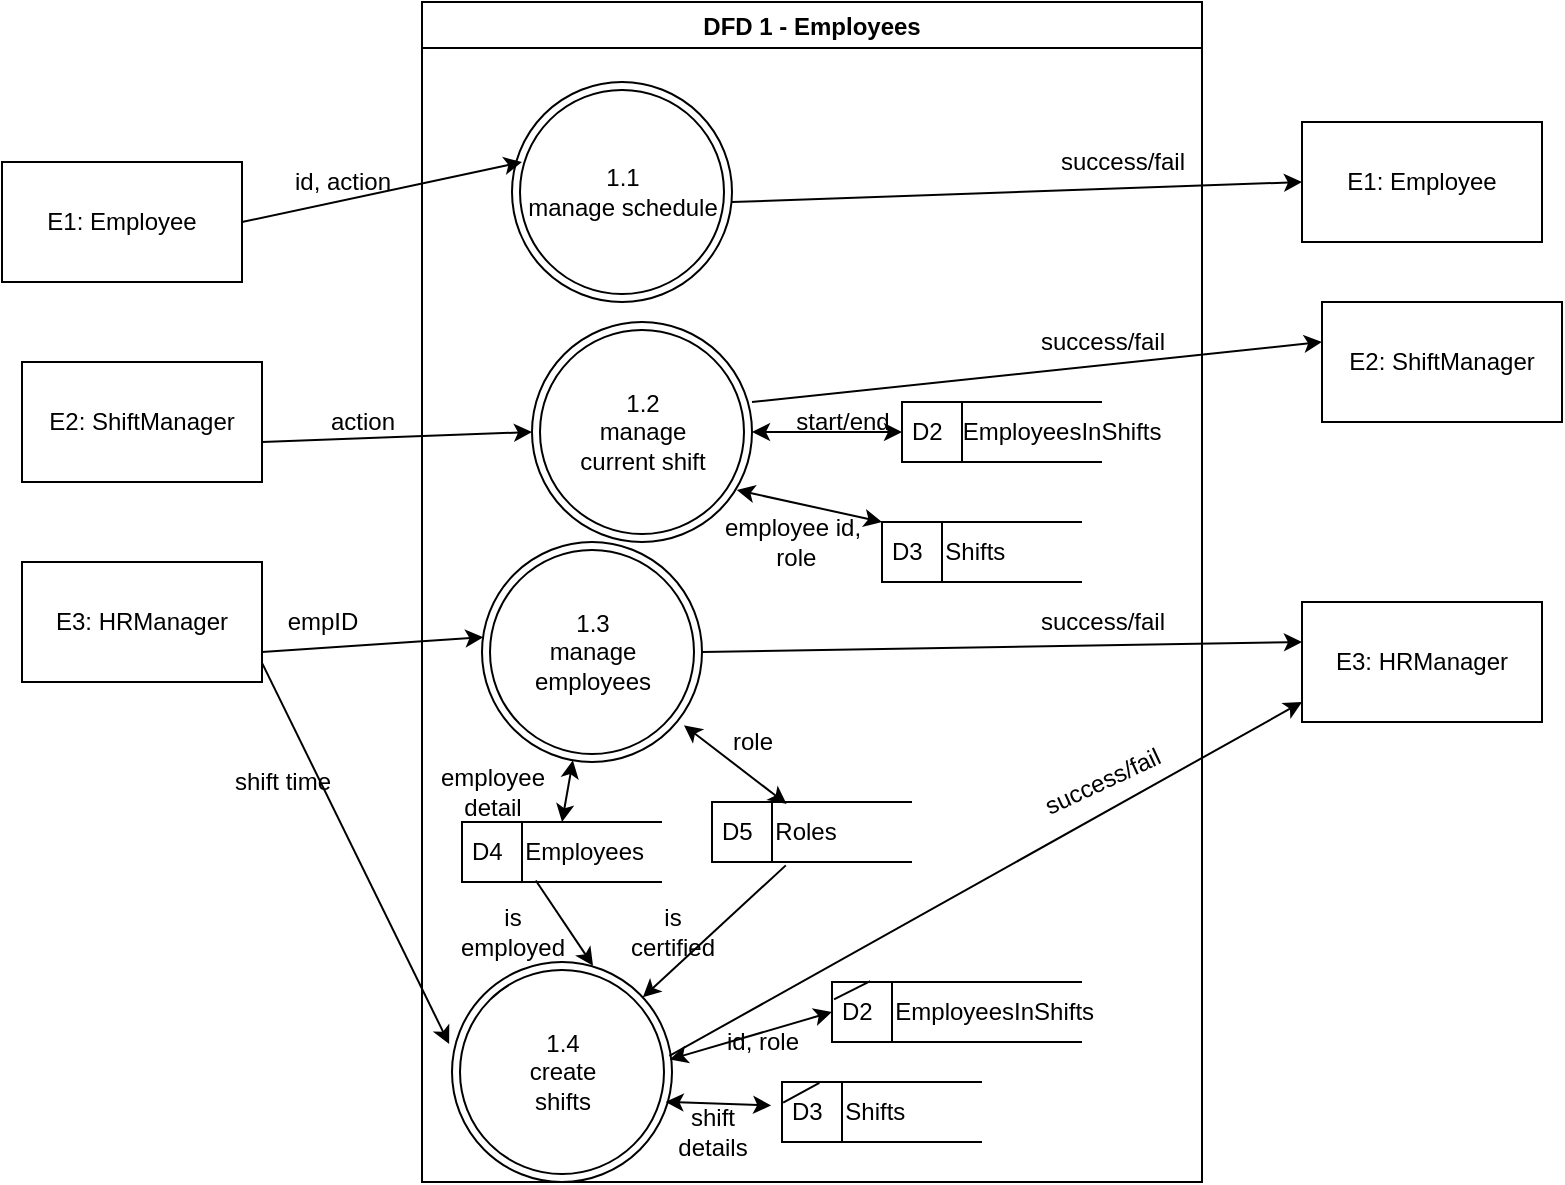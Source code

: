 <mxfile version="18.2.1" type="device" pages="6"><diagram id="raNkyrfglECwf75moIUf" name="DFD1"><mxGraphModel dx="1202" dy="429" grid="1" gridSize="10" guides="1" tooltips="1" connect="1" arrows="1" fold="1" page="1" pageScale="1" pageWidth="850" pageHeight="1100" math="0" shadow="0"><root><mxCell id="0"/><mxCell id="1" parent="0"/><mxCell id="CkFA-g_3sj36Eam0iLKg-1" value="E1: Employee" style="rounded=0;whiteSpace=wrap;html=1;" parent="1" vertex="1"><mxGeometry x="10" y="150" width="120" height="60" as="geometry"/></mxCell><mxCell id="_An9mvYG0IXRVUshZ2FU-1" value="DFD 1 - Employees" style="swimlane;" parent="1" vertex="1"><mxGeometry x="220" y="70" width="390" height="590" as="geometry"/></mxCell><mxCell id="LIxYT69t5dh3CI4ZURvw-1" value="&lt;span style=&quot;&quot;&gt;1.1&lt;/span&gt;&lt;br style=&quot;&quot;&gt;&lt;span style=&quot;&quot;&gt;manage schedule&lt;/span&gt;" style="ellipse;shape=doubleEllipse;html=1;dashed=0;whitespace=wrap;aspect=fixed;" parent="_An9mvYG0IXRVUshZ2FU-1" vertex="1"><mxGeometry x="45" y="40" width="110" height="110" as="geometry"/></mxCell><mxCell id="LIxYT69t5dh3CI4ZURvw-2" value="&lt;span style=&quot;&quot;&gt;1.2&lt;/span&gt;&lt;br style=&quot;&quot;&gt;&lt;span style=&quot;&quot;&gt;manage &lt;br&gt;current shift&lt;/span&gt;" style="ellipse;shape=doubleEllipse;html=1;dashed=0;whitespace=wrap;aspect=fixed;" parent="_An9mvYG0IXRVUshZ2FU-1" vertex="1"><mxGeometry x="55" y="160" width="110" height="110" as="geometry"/></mxCell><mxCell id="LIxYT69t5dh3CI4ZURvw-3" value="&lt;span style=&quot;&quot;&gt;1.3&lt;/span&gt;&lt;br style=&quot;&quot;&gt;&lt;span style=&quot;&quot;&gt;manage &lt;br&gt;employees&lt;/span&gt;" style="ellipse;shape=doubleEllipse;html=1;dashed=0;whitespace=wrap;aspect=fixed;" parent="_An9mvYG0IXRVUshZ2FU-1" vertex="1"><mxGeometry x="30" y="270" width="110" height="110" as="geometry"/></mxCell><mxCell id="LIxYT69t5dh3CI4ZURvw-4" value="&lt;span style=&quot;&quot;&gt;1.4&lt;/span&gt;&lt;br style=&quot;&quot;&gt;&lt;span style=&quot;&quot;&gt;create&lt;br&gt;shifts&lt;br&gt;&lt;/span&gt;" style="ellipse;shape=doubleEllipse;html=1;dashed=0;whitespace=wrap;aspect=fixed;" parent="_An9mvYG0IXRVUshZ2FU-1" vertex="1"><mxGeometry x="15" y="480" width="110" height="110" as="geometry"/></mxCell><mxCell id="cM1PcR75hqeo56gJvnQW-2" value="D2&lt;span style=&quot;white-space: pre;&quot;&gt;&#9;&lt;/span&gt;EmployeesInShifts" style="html=1;dashed=0;whitespace=wrap;shape=mxgraph.dfd.dataStoreID;align=left;spacingLeft=3;points=[[0,0],[0.5,0],[1,0],[0,0.5],[1,0.5],[0,1],[0.5,1],[1,1]];" parent="_An9mvYG0IXRVUshZ2FU-1" vertex="1"><mxGeometry x="205" y="490" width="125" height="30" as="geometry"/></mxCell><mxCell id="cM1PcR75hqeo56gJvnQW-4" value="D2&lt;span style=&quot;&quot;&gt;&amp;nbsp; &amp;nbsp;&lt;/span&gt;EmployeesInShifts" style="html=1;dashed=0;whitespace=wrap;shape=mxgraph.dfd.dataStoreID;align=left;spacingLeft=3;points=[[0,0],[0.5,0],[1,0],[0,0.5],[1,0.5],[0,1],[0.5,1],[1,1]];" parent="_An9mvYG0IXRVUshZ2FU-1" vertex="1"><mxGeometry x="240" y="200" width="100" height="30" as="geometry"/></mxCell><mxCell id="cM1PcR75hqeo56gJvnQW-8" value="" style="endArrow=none;html=1;rounded=0;entryX=0.153;entryY=-0.013;entryDx=0;entryDy=0;entryPerimeter=0;exitX=0.008;exitY=0.289;exitDx=0;exitDy=0;exitPerimeter=0;" parent="_An9mvYG0IXRVUshZ2FU-1" source="cM1PcR75hqeo56gJvnQW-2" target="cM1PcR75hqeo56gJvnQW-2" edge="1"><mxGeometry width="50" height="50" relative="1" as="geometry"><mxPoint x="220" y="440" as="sourcePoint"/><mxPoint x="250" y="440" as="targetPoint"/></mxGeometry></mxCell><mxCell id="yZVniAVMoRAG9zYFmdjt-1" value="" style="endArrow=classic;startArrow=classic;html=1;rounded=0;entryX=0;entryY=0.5;entryDx=0;entryDy=0;exitX=1;exitY=0.5;exitDx=0;exitDy=0;" parent="_An9mvYG0IXRVUshZ2FU-1" source="LIxYT69t5dh3CI4ZURvw-2" target="cM1PcR75hqeo56gJvnQW-4" edge="1"><mxGeometry width="50" height="50" relative="1" as="geometry"><mxPoint x="165" y="230" as="sourcePoint"/><mxPoint x="215" y="180" as="targetPoint"/></mxGeometry></mxCell><mxCell id="yZVniAVMoRAG9zYFmdjt-2" value="" style="endArrow=classic;startArrow=classic;html=1;rounded=0;entryX=0;entryY=0.5;entryDx=0;entryDy=0;exitX=0.99;exitY=0.443;exitDx=0;exitDy=0;exitPerimeter=0;" parent="_An9mvYG0IXRVUshZ2FU-1" source="LIxYT69t5dh3CI4ZURvw-4" target="cM1PcR75hqeo56gJvnQW-2" edge="1"><mxGeometry width="50" height="50" relative="1" as="geometry"><mxPoint x="145.0" y="390" as="sourcePoint"/><mxPoint x="220" y="390" as="targetPoint"/></mxGeometry></mxCell><mxCell id="J1t4yKSLH_-MDH8X67Pw-1" value="" style="endArrow=classic;html=1;rounded=0;" parent="_An9mvYG0IXRVUshZ2FU-1" edge="1"><mxGeometry width="50" height="50" relative="1" as="geometry"><mxPoint x="165" y="200" as="sourcePoint"/><mxPoint x="450" y="170" as="targetPoint"/></mxGeometry></mxCell><mxCell id="J1t4yKSLH_-MDH8X67Pw-2" value="" style="endArrow=classic;html=1;rounded=0;" parent="_An9mvYG0IXRVUshZ2FU-1" edge="1"><mxGeometry width="50" height="50" relative="1" as="geometry"><mxPoint x="155" y="100" as="sourcePoint"/><mxPoint x="440" y="90" as="targetPoint"/></mxGeometry></mxCell><mxCell id="J1t4yKSLH_-MDH8X67Pw-7" value="" style="endArrow=classic;html=1;rounded=0;exitX=1;exitY=0.5;exitDx=0;exitDy=0;" parent="_An9mvYG0IXRVUshZ2FU-1" source="LIxYT69t5dh3CI4ZURvw-3" edge="1"><mxGeometry width="50" height="50" relative="1" as="geometry"><mxPoint x="155" y="332.5" as="sourcePoint"/><mxPoint x="440" y="320" as="targetPoint"/></mxGeometry></mxCell><mxCell id="J1t4yKSLH_-MDH8X67Pw-8" value="" style="endArrow=classic;html=1;rounded=0;exitX=0.988;exitY=0.427;exitDx=0;exitDy=0;exitPerimeter=0;" parent="_An9mvYG0IXRVUshZ2FU-1" source="LIxYT69t5dh3CI4ZURvw-4" edge="1"><mxGeometry width="50" height="50" relative="1" as="geometry"><mxPoint x="140" y="422.5" as="sourcePoint"/><mxPoint x="440" y="350" as="targetPoint"/></mxGeometry></mxCell><mxCell id="03qbfOTF69h2N5_m2IqG-1" value="D3&lt;span style=&quot;white-space: pre;&quot;&gt;&#9;&lt;/span&gt;Shifts" style="html=1;dashed=0;whitespace=wrap;shape=mxgraph.dfd.dataStoreID;align=left;spacingLeft=3;points=[[0,0],[0.5,0],[1,0],[0,0.5],[1,0.5],[0,1],[0.5,1],[1,1]];" parent="_An9mvYG0IXRVUshZ2FU-1" vertex="1"><mxGeometry x="180" y="540" width="100" height="30" as="geometry"/></mxCell><mxCell id="03qbfOTF69h2N5_m2IqG-3" value="" style="endArrow=classic;startArrow=classic;html=1;rounded=0;entryX=-0.054;entryY=0.39;entryDx=0;entryDy=0;exitX=0.971;exitY=0.636;exitDx=0;exitDy=0;exitPerimeter=0;entryPerimeter=0;" parent="_An9mvYG0IXRVUshZ2FU-1" source="LIxYT69t5dh3CI4ZURvw-4" target="03qbfOTF69h2N5_m2IqG-1" edge="1"><mxGeometry width="50" height="50" relative="1" as="geometry"><mxPoint x="153.9" y="479.73" as="sourcePoint"/><mxPoint x="220" y="456.0" as="targetPoint"/></mxGeometry></mxCell><mxCell id="03qbfOTF69h2N5_m2IqG-5" value="D3&lt;span style=&quot;white-space: pre;&quot;&gt;&#9;&lt;/span&gt;Shifts" style="html=1;dashed=0;whitespace=wrap;shape=mxgraph.dfd.dataStoreID;align=left;spacingLeft=3;points=[[0,0],[0.5,0],[1,0],[0,0.5],[1,0.5],[0,1],[0.5,1],[1,1]];" parent="_An9mvYG0IXRVUshZ2FU-1" vertex="1"><mxGeometry x="230" y="260" width="100" height="30" as="geometry"/></mxCell><mxCell id="03qbfOTF69h2N5_m2IqG-6" value="" style="endArrow=classic;startArrow=classic;html=1;rounded=0;entryX=0;entryY=0;entryDx=0;entryDy=0;exitX=0.931;exitY=0.764;exitDx=0;exitDy=0;exitPerimeter=0;" parent="_An9mvYG0IXRVUshZ2FU-1" source="LIxYT69t5dh3CI4ZURvw-2" target="03qbfOTF69h2N5_m2IqG-5" edge="1"><mxGeometry width="50" height="50" relative="1" as="geometry"><mxPoint x="167.0" y="250" as="sourcePoint"/><mxPoint x="242" y="250" as="targetPoint"/></mxGeometry></mxCell><mxCell id="03qbfOTF69h2N5_m2IqG-7" value="" style="endArrow=none;html=1;rounded=0;entryX=0.006;entryY=0.343;entryDx=0;entryDy=0;entryPerimeter=0;exitX=0.187;exitY=0.013;exitDx=0;exitDy=0;exitPerimeter=0;" parent="_An9mvYG0IXRVUshZ2FU-1" source="03qbfOTF69h2N5_m2IqG-1" target="03qbfOTF69h2N5_m2IqG-1" edge="1"><mxGeometry width="50" height="50" relative="1" as="geometry"><mxPoint x="220.0" y="474.06" as="sourcePoint"/><mxPoint x="234.5" y="465" as="targetPoint"/></mxGeometry></mxCell><mxCell id="t6j-s5ZqRn0qefHjJoZm-2" value="D4&lt;span style=&quot;white-space: pre;&quot;&gt;&#9;&lt;/span&gt;Employees" style="html=1;dashed=0;whitespace=wrap;shape=mxgraph.dfd.dataStoreID;align=left;spacingLeft=3;points=[[0,0],[0.5,0],[1,0],[0,0.5],[1,0.5],[0,1],[0.5,1],[1,1]];" parent="_An9mvYG0IXRVUshZ2FU-1" vertex="1"><mxGeometry x="20" y="410" width="100" height="30" as="geometry"/></mxCell><mxCell id="g0wcCoGFgk1Uo3SRPoa1-1" value="D5&lt;span style=&quot;white-space: pre;&quot;&gt;&#9;&lt;/span&gt;Roles" style="html=1;dashed=0;whitespace=wrap;shape=mxgraph.dfd.dataStoreID;align=left;spacingLeft=3;points=[[0,0],[0.5,0],[1,0],[0,0.5],[1,0.5],[0,1],[0.5,1],[1,1]];" parent="_An9mvYG0IXRVUshZ2FU-1" vertex="1"><mxGeometry x="145" y="400" width="100" height="30" as="geometry"/></mxCell><mxCell id="g0wcCoGFgk1Uo3SRPoa1-2" value="" style="endArrow=classic;startArrow=classic;html=1;rounded=0;exitX=0.5;exitY=0;exitDx=0;exitDy=0;" parent="_An9mvYG0IXRVUshZ2FU-1" source="t6j-s5ZqRn0qefHjJoZm-2" target="LIxYT69t5dh3CI4ZURvw-3" edge="1"><mxGeometry width="50" height="50" relative="1" as="geometry"><mxPoint x="130" y="390" as="sourcePoint"/><mxPoint x="180" y="340" as="targetPoint"/></mxGeometry></mxCell><mxCell id="g0wcCoGFgk1Uo3SRPoa1-5" value="" style="endArrow=classic;startArrow=classic;html=1;rounded=0;exitX=0.918;exitY=0.833;exitDx=0;exitDy=0;exitPerimeter=0;entryX=0.373;entryY=0.033;entryDx=0;entryDy=0;entryPerimeter=0;" parent="_An9mvYG0IXRVUshZ2FU-1" source="LIxYT69t5dh3CI4ZURvw-3" target="g0wcCoGFgk1Uo3SRPoa1-1" edge="1"><mxGeometry width="50" height="50" relative="1" as="geometry"><mxPoint x="130" y="580" as="sourcePoint"/><mxPoint x="180" y="530" as="targetPoint"/></mxGeometry></mxCell><mxCell id="cUVKnuvDU24ILdv-HoR6-6" value="employee id,&lt;br&gt;&amp;nbsp;role" style="text;html=1;align=center;verticalAlign=middle;resizable=0;points=[];autosize=1;strokeColor=none;fillColor=none;" parent="_An9mvYG0IXRVUshZ2FU-1" vertex="1"><mxGeometry x="145" y="255" width="80" height="30" as="geometry"/></mxCell><mxCell id="cUVKnuvDU24ILdv-HoR6-7" value="role" style="text;html=1;align=center;verticalAlign=middle;resizable=0;points=[];autosize=1;strokeColor=none;fillColor=none;" parent="_An9mvYG0IXRVUshZ2FU-1" vertex="1"><mxGeometry x="145" y="360" width="40" height="20" as="geometry"/></mxCell><mxCell id="cUVKnuvDU24ILdv-HoR6-8" value="employee&lt;br&gt;detail" style="text;html=1;align=center;verticalAlign=middle;resizable=0;points=[];autosize=1;strokeColor=none;fillColor=none;" parent="_An9mvYG0IXRVUshZ2FU-1" vertex="1"><mxGeometry y="380" width="70" height="30" as="geometry"/></mxCell><mxCell id="cUVKnuvDU24ILdv-HoR6-9" value="is &lt;br&gt;employed" style="text;html=1;align=center;verticalAlign=middle;resizable=0;points=[];autosize=1;strokeColor=none;fillColor=none;" parent="_An9mvYG0IXRVUshZ2FU-1" vertex="1"><mxGeometry x="10" y="450" width="70" height="30" as="geometry"/></mxCell><mxCell id="cUVKnuvDU24ILdv-HoR6-11" value="" style="endArrow=classic;html=1;rounded=0;exitX=0.369;exitY=0.976;exitDx=0;exitDy=0;exitPerimeter=0;entryX=0.641;entryY=0.017;entryDx=0;entryDy=0;entryPerimeter=0;" parent="_An9mvYG0IXRVUshZ2FU-1" source="t6j-s5ZqRn0qefHjJoZm-2" target="LIxYT69t5dh3CI4ZURvw-4" edge="1"><mxGeometry width="50" height="50" relative="1" as="geometry"><mxPoint x="90" y="490" as="sourcePoint"/><mxPoint x="140" y="440" as="targetPoint"/></mxGeometry></mxCell><mxCell id="cUVKnuvDU24ILdv-HoR6-12" value="" style="endArrow=classic;html=1;rounded=0;exitX=0.369;exitY=1.056;exitDx=0;exitDy=0;exitPerimeter=0;" parent="_An9mvYG0IXRVUshZ2FU-1" source="g0wcCoGFgk1Uo3SRPoa1-1" target="LIxYT69t5dh3CI4ZURvw-4" edge="1"><mxGeometry width="50" height="50" relative="1" as="geometry"><mxPoint x="66.9" y="449.28" as="sourcePoint"/><mxPoint x="95.51" y="491.87" as="targetPoint"/></mxGeometry></mxCell><mxCell id="cUVKnuvDU24ILdv-HoR6-13" value="is &lt;br&gt;certified" style="text;html=1;align=center;verticalAlign=middle;resizable=0;points=[];autosize=1;strokeColor=none;fillColor=none;" parent="_An9mvYG0IXRVUshZ2FU-1" vertex="1"><mxGeometry x="95" y="450" width="60" height="30" as="geometry"/></mxCell><mxCell id="cUVKnuvDU24ILdv-HoR6-14" value="id, role" style="text;html=1;align=center;verticalAlign=middle;resizable=0;points=[];autosize=1;strokeColor=none;fillColor=none;" parent="_An9mvYG0IXRVUshZ2FU-1" vertex="1"><mxGeometry x="145" y="510" width="50" height="20" as="geometry"/></mxCell><mxCell id="cUVKnuvDU24ILdv-HoR6-15" value="shift &lt;br&gt;details" style="text;html=1;align=center;verticalAlign=middle;resizable=0;points=[];autosize=1;strokeColor=none;fillColor=none;" parent="_An9mvYG0IXRVUshZ2FU-1" vertex="1"><mxGeometry x="120" y="550" width="50" height="30" as="geometry"/></mxCell><mxCell id="cUVKnuvDU24ILdv-HoR6-16" value="success/fail" style="text;html=1;align=center;verticalAlign=middle;resizable=0;points=[];autosize=1;strokeColor=none;fillColor=none;" parent="_An9mvYG0IXRVUshZ2FU-1" vertex="1"><mxGeometry x="310" y="70" width="80" height="20" as="geometry"/></mxCell><mxCell id="cUVKnuvDU24ILdv-HoR6-17" value="success/fail" style="text;html=1;align=center;verticalAlign=middle;resizable=0;points=[];autosize=1;strokeColor=none;fillColor=none;" parent="_An9mvYG0IXRVUshZ2FU-1" vertex="1"><mxGeometry x="300" y="160" width="80" height="20" as="geometry"/></mxCell><mxCell id="cUVKnuvDU24ILdv-HoR6-18" value="success/fail" style="text;html=1;align=center;verticalAlign=middle;resizable=0;points=[];autosize=1;strokeColor=none;fillColor=none;" parent="_An9mvYG0IXRVUshZ2FU-1" vertex="1"><mxGeometry x="300" y="300" width="80" height="20" as="geometry"/></mxCell><mxCell id="cUVKnuvDU24ILdv-HoR6-19" value="success/fail" style="text;html=1;align=center;verticalAlign=middle;resizable=0;points=[];autosize=1;strokeColor=none;fillColor=none;rotation=-25;" parent="_An9mvYG0IXRVUshZ2FU-1" vertex="1"><mxGeometry x="300" y="380" width="80" height="20" as="geometry"/></mxCell><mxCell id="fQxdhNOAEfGzTeakjqYu-1" value="" style="endArrow=classic;html=1;rounded=0;" parent="1" edge="1"><mxGeometry width="50" height="50" relative="1" as="geometry"><mxPoint x="130" y="180" as="sourcePoint"/><mxPoint x="270" y="150" as="targetPoint"/></mxGeometry></mxCell><mxCell id="fQxdhNOAEfGzTeakjqYu-2" value="" style="endArrow=classic;html=1;rounded=0;entryX=0;entryY=0.5;entryDx=0;entryDy=0;" parent="1" target="LIxYT69t5dh3CI4ZURvw-2" edge="1"><mxGeometry width="50" height="50" relative="1" as="geometry"><mxPoint x="140" y="290" as="sourcePoint"/><mxPoint x="265" y="285" as="targetPoint"/></mxGeometry></mxCell><mxCell id="fQxdhNOAEfGzTeakjqYu-6" value="E2: ShiftManager" style="rounded=0;whiteSpace=wrap;html=1;" parent="1" vertex="1"><mxGeometry x="20" y="250" width="120" height="60" as="geometry"/></mxCell><mxCell id="fQxdhNOAEfGzTeakjqYu-10" value="E3: HRManager" style="rounded=0;whiteSpace=wrap;html=1;" parent="1" vertex="1"><mxGeometry x="20" y="350" width="120" height="60" as="geometry"/></mxCell><mxCell id="fQxdhNOAEfGzTeakjqYu-15" value="" style="endArrow=classic;html=1;rounded=0;exitX=1;exitY=0.75;exitDx=0;exitDy=0;entryX=0.006;entryY=0.433;entryDx=0;entryDy=0;entryPerimeter=0;" parent="1" source="fQxdhNOAEfGzTeakjqYu-10" target="LIxYT69t5dh3CI4ZURvw-3" edge="1"><mxGeometry width="50" height="50" relative="1" as="geometry"><mxPoint x="150" y="390" as="sourcePoint"/><mxPoint x="268" y="400" as="targetPoint"/></mxGeometry></mxCell><mxCell id="Hbi2y_4imm_Cu5egLrsC-3" value="" style="endArrow=classic;html=1;rounded=0;exitX=1;exitY=0.75;exitDx=0;exitDy=0;entryX=-0.013;entryY=0.373;entryDx=0;entryDy=0;entryPerimeter=0;" parent="1" target="LIxYT69t5dh3CI4ZURvw-4" edge="1"><mxGeometry width="50" height="50" relative="1" as="geometry"><mxPoint x="140" y="400.45" as="sourcePoint"/><mxPoint x="265" y="515" as="targetPoint"/></mxGeometry></mxCell><mxCell id="J1t4yKSLH_-MDH8X67Pw-3" value="E1: Employee" style="rounded=0;whiteSpace=wrap;html=1;" parent="1" vertex="1"><mxGeometry x="660" y="130" width="120" height="60" as="geometry"/></mxCell><mxCell id="J1t4yKSLH_-MDH8X67Pw-5" value="E2: ShiftManager" style="rounded=0;whiteSpace=wrap;html=1;" parent="1" vertex="1"><mxGeometry x="670" y="220" width="120" height="60" as="geometry"/></mxCell><mxCell id="J1t4yKSLH_-MDH8X67Pw-9" value="E3: HRManager" style="rounded=0;whiteSpace=wrap;html=1;" parent="1" vertex="1"><mxGeometry x="660" y="370" width="120" height="60" as="geometry"/></mxCell><mxCell id="cUVKnuvDU24ILdv-HoR6-1" value="id, action" style="text;html=1;align=center;verticalAlign=middle;resizable=0;points=[];autosize=1;strokeColor=none;fillColor=none;" parent="1" vertex="1"><mxGeometry x="150" y="150" width="60" height="20" as="geometry"/></mxCell><mxCell id="cUVKnuvDU24ILdv-HoR6-2" value="action" style="text;html=1;align=center;verticalAlign=middle;resizable=0;points=[];autosize=1;strokeColor=none;fillColor=none;" parent="1" vertex="1"><mxGeometry x="165" y="270" width="50" height="20" as="geometry"/></mxCell><mxCell id="cUVKnuvDU24ILdv-HoR6-3" value="empID" style="text;html=1;align=center;verticalAlign=middle;resizable=0;points=[];autosize=1;strokeColor=none;fillColor=none;" parent="1" vertex="1"><mxGeometry x="145" y="370" width="50" height="20" as="geometry"/></mxCell><mxCell id="cUVKnuvDU24ILdv-HoR6-4" value="shift time" style="text;html=1;align=center;verticalAlign=middle;resizable=0;points=[];autosize=1;strokeColor=none;fillColor=none;" parent="1" vertex="1"><mxGeometry x="120" y="450" width="60" height="20" as="geometry"/></mxCell><mxCell id="cUVKnuvDU24ILdv-HoR6-5" value="start/end" style="text;html=1;align=center;verticalAlign=middle;resizable=0;points=[];autosize=1;strokeColor=none;fillColor=none;" parent="1" vertex="1"><mxGeometry x="400" y="270" width="60" height="20" as="geometry"/></mxCell></root></mxGraphModel></diagram><diagram id="CaVBVtTu9Kgebzx7mYbm" name="DFD1.1"><mxGraphModel dx="1202" dy="429" grid="1" gridSize="10" guides="1" tooltips="1" connect="1" arrows="1" fold="1" page="1" pageScale="1" pageWidth="850" pageHeight="1100" math="0" shadow="0"><root><mxCell id="0"/><mxCell id="1" parent="0"/><mxCell id="BbgQyqew5PU9RuuzZDLp-1" value="DFD 1.1 - Manage Schedule" style="swimlane;" parent="1" vertex="1"><mxGeometry x="160" width="530" height="480" as="geometry"/></mxCell><mxCell id="uvOS4meqbka7gCcgUIF8-2" value="1.1.1&lt;br&gt;view&lt;br&gt;availability&lt;br&gt;schedule" style="shape=ellipse;html=1;dashed=0;whitespace=wrap;aspect=fixed;perimeter=ellipsePerimeter;" parent="BbgQyqew5PU9RuuzZDLp-1" vertex="1"><mxGeometry x="70" y="50" width="90" height="90" as="geometry"/></mxCell><mxCell id="fbSikpes6Xyb7WM3dI24-2" value="D1&lt;span style=&quot;white-space: pre;&quot;&gt;&#9;&lt;/span&gt;Schedules" style="html=1;dashed=0;whitespace=wrap;shape=mxgraph.dfd.dataStoreID;align=left;spacingLeft=3;points=[[0,0],[0.5,0],[1,0],[0,0.5],[1,0.5],[0,1],[0.5,1],[1,1]];" parent="BbgQyqew5PU9RuuzZDLp-1" vertex="1"><mxGeometry x="310" y="140" width="100" height="30" as="geometry"/></mxCell><mxCell id="fbSikpes6Xyb7WM3dI24-4" value="" style="endArrow=classic;html=1;rounded=0;entryX=0.924;entryY=0.736;entryDx=0;entryDy=0;entryPerimeter=0;exitX=0;exitY=0.5;exitDx=0;exitDy=0;startArrow=none;" parent="BbgQyqew5PU9RuuzZDLp-1" source="OHFjnHy-6Sj2k4MqJ8lN-1" target="uvOS4meqbka7gCcgUIF8-2" edge="1"><mxGeometry width="50" height="50" relative="1" as="geometry"><mxPoint x="150" y="280" as="sourcePoint"/><mxPoint x="200" y="230" as="targetPoint"/></mxGeometry></mxCell><mxCell id="Hm1Wi3vF7bpr36Vjt0ga-1" value="1.1.2&lt;br&gt;change&lt;br&gt;availability&lt;br&gt;schedule" style="shape=ellipse;html=1;dashed=0;whitespace=wrap;aspect=fixed;perimeter=ellipsePerimeter;" parent="BbgQyqew5PU9RuuzZDLp-1" vertex="1"><mxGeometry x="30" y="240" width="90" height="90" as="geometry"/></mxCell><mxCell id="Hm1Wi3vF7bpr36Vjt0ga-3" value="" style="endArrow=classic;html=1;rounded=0;entryX=0.052;entryY=0.645;entryDx=0;entryDy=0;entryPerimeter=0;" parent="BbgQyqew5PU9RuuzZDLp-1" target="Hm1Wi3vF7bpr36Vjt0ga-10" edge="1"><mxGeometry width="50" height="50" relative="1" as="geometry"><mxPoint x="120" y="270" as="sourcePoint"/><mxPoint x="250" y="240" as="targetPoint"/></mxGeometry></mxCell><mxCell id="Hm1Wi3vF7bpr36Vjt0ga-4" value="" style="endArrow=classic;html=1;rounded=0;startArrow=none;exitX=1;exitY=0.5;exitDx=0;exitDy=0;" parent="BbgQyqew5PU9RuuzZDLp-1" source="Hm1Wi3vF7bpr36Vjt0ga-14" edge="1"><mxGeometry width="50" height="50" relative="1" as="geometry"><mxPoint x="120" y="290" as="sourcePoint"/><mxPoint x="250" y="300" as="targetPoint"/></mxGeometry></mxCell><mxCell id="Hm1Wi3vF7bpr36Vjt0ga-5" value="" style="endArrow=classic;html=1;rounded=0;startArrow=none;exitX=1;exitY=1;exitDx=0;exitDy=0;entryX=-0.039;entryY=0.393;entryDx=0;entryDy=0;entryPerimeter=0;" parent="BbgQyqew5PU9RuuzZDLp-1" source="Hm1Wi3vF7bpr36Vjt0ga-1" target="Hm1Wi3vF7bpr36Vjt0ga-16" edge="1"><mxGeometry width="50" height="50" relative="1" as="geometry"><mxPoint x="110" y="310" as="sourcePoint"/><mxPoint x="240" y="350" as="targetPoint"/></mxGeometry></mxCell><mxCell id="Hm1Wi3vF7bpr36Vjt0ga-6" value="" style="shape=requiredInterface;html=1;verticalLabelPosition=bottom;sketch=0;" parent="BbgQyqew5PU9RuuzZDLp-1" vertex="1"><mxGeometry x="120" y="270" width="10" height="50" as="geometry"/></mxCell><mxCell id="Hm1Wi3vF7bpr36Vjt0ga-8" value="OR" style="text;html=1;align=center;verticalAlign=middle;resizable=0;points=[];autosize=1;strokeColor=none;fillColor=none;" parent="BbgQyqew5PU9RuuzZDLp-1" vertex="1"><mxGeometry x="120" y="300" width="30" height="20" as="geometry"/></mxCell><mxCell id="Hm1Wi3vF7bpr36Vjt0ga-10" value="1.1.2.1&lt;br&gt;add&lt;br&gt;available&amp;nbsp;&lt;br&gt;time slot" style="shape=ellipse;html=1;dashed=0;whitespace=wrap;aspect=fixed;perimeter=ellipsePerimeter;" parent="BbgQyqew5PU9RuuzZDLp-1" vertex="1"><mxGeometry x="252.5" y="195" width="75" height="75" as="geometry"/></mxCell><mxCell id="Hm1Wi3vF7bpr36Vjt0ga-11" value="" style="endArrow=classic;html=1;rounded=0;entryX=0.232;entryY=1.047;entryDx=0;entryDy=0;entryPerimeter=0;exitX=0.794;exitY=0.035;exitDx=0;exitDy=0;exitPerimeter=0;" parent="BbgQyqew5PU9RuuzZDLp-1" source="Hm1Wi3vF7bpr36Vjt0ga-10" target="fbSikpes6Xyb7WM3dI24-2" edge="1"><mxGeometry width="50" height="50" relative="1" as="geometry"><mxPoint x="150" y="270" as="sourcePoint"/><mxPoint x="200" y="220" as="targetPoint"/></mxGeometry></mxCell><mxCell id="Hm1Wi3vF7bpr36Vjt0ga-12" value="D1&lt;span style=&quot;white-space: pre;&quot;&gt;&#9;&lt;/span&gt;Schedules" style="html=1;dashed=0;whitespace=wrap;shape=mxgraph.dfd.dataStoreID;align=left;spacingLeft=3;points=[[0,0],[0.5,0],[1,0],[0,0.5],[1,0.5],[0,1],[0.5,1],[1,1]];" parent="BbgQyqew5PU9RuuzZDLp-1" vertex="1"><mxGeometry x="310" y="360" width="100" height="30" as="geometry"/></mxCell><mxCell id="Hm1Wi3vF7bpr36Vjt0ga-13" value="" style="endArrow=none;html=1;rounded=0;entryX=0.154;entryY=0.023;entryDx=0;entryDy=0;entryPerimeter=0;exitX=0.005;exitY=0.358;exitDx=0;exitDy=0;exitPerimeter=0;" parent="BbgQyqew5PU9RuuzZDLp-1" source="Hm1Wi3vF7bpr36Vjt0ga-12" target="Hm1Wi3vF7bpr36Vjt0ga-12" edge="1"><mxGeometry width="50" height="50" relative="1" as="geometry"><mxPoint x="140" y="420" as="sourcePoint"/><mxPoint x="160" y="370" as="targetPoint"/></mxGeometry></mxCell><mxCell id="Hm1Wi3vF7bpr36Vjt0ga-16" value="1.1.2.3&lt;br&gt;reset&lt;br&gt;schedule" style="shape=ellipse;html=1;dashed=0;whitespace=wrap;aspect=fixed;perimeter=ellipsePerimeter;" parent="BbgQyqew5PU9RuuzZDLp-1" vertex="1"><mxGeometry x="200" y="390" width="75" height="75" as="geometry"/></mxCell><mxCell id="Hm1Wi3vF7bpr36Vjt0ga-20" value="" style="endArrow=classic;html=1;rounded=0;exitX=1.022;exitY=0.62;exitDx=0;exitDy=0;exitPerimeter=0;entryX=0;entryY=0.25;entryDx=0;entryDy=0;" parent="BbgQyqew5PU9RuuzZDLp-1" target="Hm1Wi3vF7bpr36Vjt0ga-19" edge="1"><mxGeometry width="50" height="50" relative="1" as="geometry"><mxPoint x="327.5" y="230.8" as="sourcePoint"/><mxPoint x="725.52" y="230" as="targetPoint"/></mxGeometry></mxCell><mxCell id="Hm1Wi3vF7bpr36Vjt0ga-23" value="" style="endArrow=classic;html=1;rounded=0;startArrow=none;exitX=0.988;exitY=0.721;exitDx=0;exitDy=0;entryX=0.265;entryY=-0.024;entryDx=0;entryDy=0;entryPerimeter=0;exitPerimeter=0;" parent="BbgQyqew5PU9RuuzZDLp-1" source="Hm1Wi3vF7bpr36Vjt0ga-14" target="Hm1Wi3vF7bpr36Vjt0ga-12" edge="1"><mxGeometry width="50" height="50" relative="1" as="geometry"><mxPoint x="320.0" y="330" as="sourcePoint"/><mxPoint x="450" y="345" as="targetPoint"/></mxGeometry></mxCell><mxCell id="Hm1Wi3vF7bpr36Vjt0ga-24" value="" style="endArrow=classic;html=1;rounded=0;startArrow=none;exitX=1;exitY=0.5;exitDx=0;exitDy=0;entryX=0;entryY=0.5;entryDx=0;entryDy=0;" parent="BbgQyqew5PU9RuuzZDLp-1" target="Hm1Wi3vF7bpr36Vjt0ga-12" edge="1"><mxGeometry width="50" height="50" relative="1" as="geometry"><mxPoint x="240.0" y="390" as="sourcePoint"/><mxPoint x="370" y="405" as="targetPoint"/></mxGeometry></mxCell><mxCell id="Hm1Wi3vF7bpr36Vjt0ga-25" value="time slot&amp;nbsp;&lt;br&gt;" style="text;html=1;align=center;verticalAlign=middle;resizable=0;points=[];autosize=1;strokeColor=none;fillColor=none;" parent="BbgQyqew5PU9RuuzZDLp-1" vertex="1"><mxGeometry x="330" y="325" width="60" height="20" as="geometry"/></mxCell><mxCell id="Hm1Wi3vF7bpr36Vjt0ga-26" value="time slot&amp;nbsp;&lt;br&gt;" style="text;html=1;align=center;verticalAlign=middle;resizable=0;points=[];autosize=1;strokeColor=none;fillColor=none;" parent="BbgQyqew5PU9RuuzZDLp-1" vertex="1"><mxGeometry x="270" y="175" width="60" height="20" as="geometry"/></mxCell><mxCell id="Hm1Wi3vF7bpr36Vjt0ga-14" value="1.1.2.2&lt;br&gt;remove&lt;br&gt;available&amp;nbsp;&lt;br&gt;time slot" style="shape=ellipse;html=1;dashed=0;whitespace=wrap;aspect=fixed;perimeter=ellipsePerimeter;" parent="BbgQyqew5PU9RuuzZDLp-1" vertex="1"><mxGeometry x="240" y="275" width="75" height="75" as="geometry"/></mxCell><mxCell id="OBdElzVXBHwm-GjwGs-J-59" value="" style="endArrow=none;html=1;rounded=0;startArrow=none;exitX=1;exitY=0.5;exitDx=0;exitDy=0;entryX=0;entryY=0.5;entryDx=0;entryDy=0;" parent="BbgQyqew5PU9RuuzZDLp-1" source="Hm1Wi3vF7bpr36Vjt0ga-1" target="Hm1Wi3vF7bpr36Vjt0ga-14" edge="1"><mxGeometry width="50" height="50" relative="1" as="geometry"><mxPoint x="250.0" y="295" as="sourcePoint"/><mxPoint x="220" y="300" as="targetPoint"/></mxGeometry></mxCell><mxCell id="OHFjnHy-6Sj2k4MqJ8lN-1" value="schedule" style="text;html=1;align=center;verticalAlign=middle;resizable=0;points=[];autosize=1;strokeColor=none;fillColor=none;" parent="BbgQyqew5PU9RuuzZDLp-1" vertex="1"><mxGeometry x="207.5" y="120" width="60" height="20" as="geometry"/></mxCell><mxCell id="3gcfcXAdFGi6eqaOoXup-1" value="" style="endArrow=none;html=1;rounded=0;entryX=0.924;entryY=0.736;entryDx=0;entryDy=0;entryPerimeter=0;exitX=0;exitY=0.5;exitDx=0;exitDy=0;" parent="BbgQyqew5PU9RuuzZDLp-1" source="fbSikpes6Xyb7WM3dI24-2" target="OHFjnHy-6Sj2k4MqJ8lN-1" edge="1"><mxGeometry width="50" height="50" relative="1" as="geometry"><mxPoint x="440.0" y="165" as="sourcePoint"/><mxPoint x="283.16" y="126.24" as="targetPoint"/></mxGeometry></mxCell><mxCell id="t698zDmqJo9q9ZE0_L7i-1" value="success/fail" style="text;html=1;align=center;verticalAlign=middle;resizable=0;points=[];autosize=1;strokeColor=none;fillColor=none;" parent="BbgQyqew5PU9RuuzZDLp-1" vertex="1"><mxGeometry x="430" y="85" width="80" height="20" as="geometry"/></mxCell><mxCell id="t698zDmqJo9q9ZE0_L7i-2" value="success/fail" style="text;html=1;align=center;verticalAlign=middle;resizable=0;points=[];autosize=1;strokeColor=none;fillColor=none;rotation=15;" parent="BbgQyqew5PU9RuuzZDLp-1" vertex="1"><mxGeometry x="420" y="240" width="80" height="20" as="geometry"/></mxCell><mxCell id="t698zDmqJo9q9ZE0_L7i-3" value="success/fail" style="text;html=1;align=center;verticalAlign=middle;resizable=0;points=[];autosize=1;strokeColor=none;fillColor=none;rotation=5;" parent="BbgQyqew5PU9RuuzZDLp-1" vertex="1"><mxGeometry x="410" y="285" width="80" height="20" as="geometry"/></mxCell><mxCell id="t698zDmqJo9q9ZE0_L7i-4" value="success/fail" style="text;html=1;align=center;verticalAlign=middle;resizable=0;points=[];autosize=1;strokeColor=none;fillColor=none;rotation=-10;" parent="BbgQyqew5PU9RuuzZDLp-1" vertex="1"><mxGeometry x="440" y="350" width="80" height="20" as="geometry"/></mxCell><mxCell id="0hgmcYZzTCH9Z4NSNUOx-4" value="time slot" style="text;html=1;align=center;verticalAlign=middle;resizable=0;points=[];autosize=1;strokeColor=none;fillColor=none;rotation=15;" parent="BbgQyqew5PU9RuuzZDLp-1" vertex="1"><mxGeometry x="160" y="285" width="60" height="20" as="geometry"/></mxCell><mxCell id="0hgmcYZzTCH9Z4NSNUOx-2" value="action, time slot" style="text;html=1;align=center;verticalAlign=middle;resizable=0;points=[];autosize=1;strokeColor=none;fillColor=none;rotation=30;" parent="BbgQyqew5PU9RuuzZDLp-1" vertex="1"><mxGeometry x="-60" y="220" width="100" height="20" as="geometry"/></mxCell><mxCell id="0_X-6Oo2nq6ZASc1AeqK-1" value="E1: Employee" style="html=1;dashed=0;whitespace=wrap;" parent="1" vertex="1"><mxGeometry y="180" width="100" height="50" as="geometry"/></mxCell><mxCell id="uvOS4meqbka7gCcgUIF8-1" value="" style="endArrow=classic;html=1;rounded=0;exitX=1;exitY=0.4;exitDx=0;exitDy=0;exitPerimeter=0;" parent="1" source="0_X-6Oo2nq6ZASc1AeqK-1" target="uvOS4meqbka7gCcgUIF8-2" edge="1"><mxGeometry width="50" height="50" relative="1" as="geometry"><mxPoint y="210" as="sourcePoint"/><mxPoint x="240" y="120" as="targetPoint"/></mxGeometry></mxCell><mxCell id="OHFjnHy-6Sj2k4MqJ8lN-3" value="E1: Employee" style="html=1;dashed=0;whitespace=wrap;" parent="1" vertex="1"><mxGeometry x="720" y="90" width="100" height="50" as="geometry"/></mxCell><mxCell id="Hm1Wi3vF7bpr36Vjt0ga-2" value="" style="endArrow=classic;html=1;rounded=0;entryX=-0.036;entryY=0.402;entryDx=0;entryDy=0;entryPerimeter=0;exitX=1;exitY=0.5;exitDx=0;exitDy=0;" parent="1" source="0_X-6Oo2nq6ZASc1AeqK-1" target="Hm1Wi3vF7bpr36Vjt0ga-1" edge="1"><mxGeometry width="50" height="50" relative="1" as="geometry"><mxPoint x="-10" y="220" as="sourcePoint"/><mxPoint x="213.638" y="132.726" as="targetPoint"/></mxGeometry></mxCell><mxCell id="OHFjnHy-6Sj2k4MqJ8lN-2" value="" style="endArrow=classic;html=1;rounded=0;exitX=1.022;exitY=0.62;exitDx=0;exitDy=0;exitPerimeter=0;entryX=0;entryY=0.5;entryDx=0;entryDy=0;" parent="1" source="uvOS4meqbka7gCcgUIF8-2" target="OHFjnHy-6Sj2k4MqJ8lN-3" edge="1"><mxGeometry width="50" height="50" relative="1" as="geometry"><mxPoint x="283.18" y="127.27" as="sourcePoint"/><mxPoint x="690" y="110" as="targetPoint"/></mxGeometry></mxCell><mxCell id="Hm1Wi3vF7bpr36Vjt0ga-19" value="E1: Employee" style="html=1;dashed=0;whitespace=wrap;" parent="1" vertex="1"><mxGeometry x="740" y="310" width="100" height="50" as="geometry"/></mxCell><mxCell id="Hm1Wi3vF7bpr36Vjt0ga-22" value="" style="endArrow=classic;html=1;rounded=0;exitX=0.976;exitY=0.646;exitDx=0;exitDy=0;exitPerimeter=0;entryX=0;entryY=0.75;entryDx=0;entryDy=0;startArrow=none;" parent="1" source="Hm1Wi3vF7bpr36Vjt0ga-16" target="Hm1Wi3vF7bpr36Vjt0ga-19" edge="1"><mxGeometry width="50" height="50" relative="1" as="geometry"><mxPoint x="637.88" y="373.34" as="sourcePoint"/><mxPoint x="685" y="405" as="targetPoint"/></mxGeometry></mxCell><mxCell id="Hm1Wi3vF7bpr36Vjt0ga-21" value="" style="endArrow=classic;html=1;rounded=0;exitX=0.953;exitY=0.319;exitDx=0;exitDy=0;exitPerimeter=0;entryX=0;entryY=0.5;entryDx=0;entryDy=0;" parent="1" source="Hm1Wi3vF7bpr36Vjt0ga-14" target="Hm1Wi3vF7bpr36Vjt0ga-19" edge="1"><mxGeometry width="50" height="50" relative="1" as="geometry"><mxPoint x="457.5" y="310.0" as="sourcePoint"/><mxPoint x="710" y="391.7" as="targetPoint"/></mxGeometry></mxCell><mxCell id="0hgmcYZzTCH9Z4NSNUOx-1" value="trigger" style="text;html=1;align=center;verticalAlign=middle;resizable=0;points=[];autosize=1;strokeColor=none;fillColor=none;rotation=-15;" parent="1" vertex="1"><mxGeometry x="100" y="160" width="50" height="20" as="geometry"/></mxCell><mxCell id="0hgmcYZzTCH9Z4NSNUOx-3" value="time slot" style="text;html=1;align=center;verticalAlign=middle;resizable=0;points=[];autosize=1;strokeColor=none;fillColor=none;rotation=-10;" parent="1" vertex="1"><mxGeometry x="290" y="240" width="60" height="20" as="geometry"/></mxCell><mxCell id="0hgmcYZzTCH9Z4NSNUOx-5" value="trigger" style="text;html=1;align=center;verticalAlign=middle;resizable=0;points=[];autosize=1;strokeColor=none;fillColor=none;rotation=45;" parent="1" vertex="1"><mxGeometry x="275" y="360" width="50" height="20" as="geometry"/></mxCell><mxCell id="0hgmcYZzTCH9Z4NSNUOx-6" value="id" style="text;html=1;align=center;verticalAlign=middle;resizable=0;points=[];autosize=1;strokeColor=none;fillColor=none;" parent="1" vertex="1"><mxGeometry x="390" y="370" width="20" height="20" as="geometry"/></mxCell></root></mxGraphModel></diagram><diagram id="61K3NacxT8KITIJnfId5" name="DFD1.2"><mxGraphModel dx="1202" dy="429" grid="1" gridSize="10" guides="1" tooltips="1" connect="1" arrows="1" fold="1" page="1" pageScale="1" pageWidth="850" pageHeight="1100" math="0" shadow="0"><root><mxCell id="0"/><mxCell id="1" parent="0"/><mxCell id="L9qNcP4vDiJvJncw5xxC-1" value="DFD 1.2 -  Manage current shift" style="swimlane;" parent="1" vertex="1"><mxGeometry x="150" y="90" width="580" height="500" as="geometry"/></mxCell><mxCell id="PONs-dFmgOPaTZpDrggB-2" value="1.2.1&lt;br&gt;start shift" style="shape=ellipse;html=1;dashed=0;whitespace=wrap;aspect=fixed;perimeter=ellipsePerimeter;" parent="L9qNcP4vDiJvJncw5xxC-1" vertex="1"><mxGeometry x="290" y="25" width="75" height="75" as="geometry"/></mxCell><mxCell id="PONs-dFmgOPaTZpDrggB-4" value="D3&lt;span style=&quot;white-space: pre;&quot;&gt;&#9;&lt;/span&gt;Shifts" style="html=1;dashed=0;whitespace=wrap;shape=mxgraph.dfd.dataStoreID;align=left;spacingLeft=3;points=[[0,0],[0.5,0],[1,0],[0,0.5],[1,0.5],[0,1],[0.5,1],[1,1]];" parent="L9qNcP4vDiJvJncw5xxC-1" vertex="1"><mxGeometry x="100" y="110" width="100" height="30" as="geometry"/></mxCell><mxCell id="PONs-dFmgOPaTZpDrggB-3" value="" style="endArrow=classic;html=1;rounded=0;exitX=-0.005;exitY=0.795;exitDx=0;exitDy=0;exitPerimeter=0;" parent="L9qNcP4vDiJvJncw5xxC-1" source="PONs-dFmgOPaTZpDrggB-2" target="PONs-dFmgOPaTZpDrggB-4" edge="1"><mxGeometry width="50" height="50" relative="1" as="geometry"><mxPoint x="250" y="250" as="sourcePoint"/><mxPoint x="220" y="80" as="targetPoint"/></mxGeometry></mxCell><mxCell id="PONs-dFmgOPaTZpDrggB-5" value="start time" style="text;html=1;align=center;verticalAlign=middle;resizable=0;points=[];autosize=1;strokeColor=none;fillColor=none;" parent="L9qNcP4vDiJvJncw5xxC-1" vertex="1"><mxGeometry x="240" y="100" width="60" height="20" as="geometry"/></mxCell><mxCell id="PONs-dFmgOPaTZpDrggB-9" value="1.2.2&lt;br&gt;end shift" style="shape=ellipse;html=1;dashed=0;whitespace=wrap;aspect=fixed;perimeter=ellipsePerimeter;" parent="L9qNcP4vDiJvJncw5xxC-1" vertex="1"><mxGeometry x="230" y="200" width="75" height="75" as="geometry"/></mxCell><mxCell id="PONs-dFmgOPaTZpDrggB-10" value="" style="endArrow=classic;html=1;rounded=0;exitX=0;exitY=0;exitDx=0;exitDy=0;entryX=0.332;entryY=1.07;entryDx=0;entryDy=0;entryPerimeter=0;startArrow=none;" parent="L9qNcP4vDiJvJncw5xxC-1" source="PONs-dFmgOPaTZpDrggB-9" target="PONs-dFmgOPaTZpDrggB-4" edge="1"><mxGeometry width="50" height="50" relative="1" as="geometry"><mxPoint x="216.16" y="165.02" as="sourcePoint"/><mxPoint x="328.825" y="185.2" as="targetPoint"/></mxGeometry></mxCell><mxCell id="PONs-dFmgOPaTZpDrggB-14" value="end time" style="text;html=1;align=center;verticalAlign=middle;resizable=0;points=[];autosize=1;strokeColor=none;fillColor=none;rotation=30;" parent="L9qNcP4vDiJvJncw5xxC-1" vertex="1"><mxGeometry x="170" y="160" width="60" height="20" as="geometry"/></mxCell><mxCell id="Q2x91XYQIS_ayspyNzzN-2" value="1.2.4&lt;br&gt;remove&lt;br&gt;&amp;nbsp;employee&lt;br&gt;&amp;nbsp;from shift" style="shape=ellipse;html=1;dashed=0;whitespace=wrap;aspect=fixed;perimeter=ellipsePerimeter;" parent="L9qNcP4vDiJvJncw5xxC-1" vertex="1"><mxGeometry x="157.5" y="410" width="85" height="85" as="geometry"/></mxCell><mxCell id="Q2x91XYQIS_ayspyNzzN-3" value="" style="endArrow=classic;html=1;rounded=0;exitX=0;exitY=1;exitDx=0;exitDy=0;entryX=1;entryY=1;entryDx=0;entryDy=0;" parent="L9qNcP4vDiJvJncw5xxC-1" source="PONs-dFmgOPaTZpDrggB-16" target="GpJhJCG0xE4YwkMIp_sq-1" edge="1"><mxGeometry width="50" height="50" relative="1" as="geometry"><mxPoint x="240" y="332.78" as="sourcePoint"/><mxPoint x="320" y="390" as="targetPoint"/></mxGeometry></mxCell><mxCell id="fPsMjfnUu8IqHdXntVWX-1" value="employee id&lt;br&gt;, role, shift time" style="edgeLabel;html=1;align=center;verticalAlign=middle;resizable=0;points=[];rotation=15;" parent="Q2x91XYQIS_ayspyNzzN-3" vertex="1" connectable="0"><mxGeometry x="-0.228" y="7" relative="1" as="geometry"><mxPoint x="-10" y="-30" as="offset"/></mxGeometry></mxCell><mxCell id="Q2x91XYQIS_ayspyNzzN-4" value="" style="endArrow=classic;html=1;rounded=0;exitX=0.42;exitY=-0.04;exitDx=0;exitDy=0;entryX=0.292;entryY=1.087;entryDx=0;entryDy=0;entryPerimeter=0;exitPerimeter=0;" parent="L9qNcP4vDiJvJncw5xxC-1" source="Q2x91XYQIS_ayspyNzzN-2" target="GpJhJCG0xE4YwkMIp_sq-1" edge="1"><mxGeometry width="50" height="50" relative="1" as="geometry"><mxPoint x="216.99" y="424.84" as="sourcePoint"/><mxPoint x="310" y="420" as="targetPoint"/></mxGeometry></mxCell><mxCell id="GpJhJCG0xE4YwkMIp_sq-1" value="D2&lt;span style=&quot;white-space: pre;&quot;&gt;&#9;&lt;/span&gt;EmployeesInShifts" style="html=1;dashed=0;whitespace=wrap;shape=mxgraph.dfd.dataStoreID;align=left;spacingLeft=3;points=[[0,0],[0.5,0],[1,0],[0,0.5],[1,0.5],[0,1],[0.5,1],[1,1]];" parent="L9qNcP4vDiJvJncw5xxC-1" vertex="1"><mxGeometry x="110" y="300" width="100" height="30" as="geometry"/></mxCell><mxCell id="fPsMjfnUu8IqHdXntVWX-2" value="employee id&lt;br&gt;, shift time" style="edgeLabel;html=1;align=center;verticalAlign=middle;resizable=0;points=[];rotation=-5;" parent="L9qNcP4vDiJvJncw5xxC-1" vertex="1" connectable="0"><mxGeometry x="220.003" y="389.996" as="geometry"/></mxCell><mxCell id="PONs-dFmgOPaTZpDrggB-16" value="1.2.3&lt;br&gt;add employee&lt;br&gt;&amp;nbsp;to shift" style="shape=ellipse;html=1;dashed=0;whitespace=wrap;aspect=fixed;perimeter=ellipsePerimeter;" parent="L9qNcP4vDiJvJncw5xxC-1" vertex="1"><mxGeometry x="330" y="282.5" width="85" height="85" as="geometry"/></mxCell><mxCell id="fPsMjfnUu8IqHdXntVWX-10" value="employee id" style="edgeLabel;html=1;align=center;verticalAlign=middle;resizable=0;points=[];rotation=45;" parent="L9qNcP4vDiJvJncw5xxC-1" vertex="1" connectable="0"><mxGeometry x="40.003" y="274.996" as="geometry"><mxPoint x="-0.707" y="-16.263" as="offset"/></mxGeometry></mxCell><mxCell id="W2SHgOVBMvHlxUymL1rA-1" value="success/fail" style="text;html=1;align=center;verticalAlign=middle;resizable=0;points=[];autosize=1;strokeColor=none;fillColor=none;rotation=-23;" parent="L9qNcP4vDiJvJncw5xxC-1" vertex="1"><mxGeometry x="400" y="360" width="80" height="20" as="geometry"/></mxCell><mxCell id="W2SHgOVBMvHlxUymL1rA-2" value="success/fail" style="text;html=1;align=center;verticalAlign=middle;resizable=0;points=[];autosize=1;strokeColor=none;fillColor=none;rotation=-15;" parent="L9qNcP4vDiJvJncw5xxC-1" vertex="1"><mxGeometry x="430" y="265" width="80" height="20" as="geometry"/></mxCell><mxCell id="W2SHgOVBMvHlxUymL1rA-3" value="success/fail" style="text;html=1;align=center;verticalAlign=middle;resizable=0;points=[];autosize=1;strokeColor=none;fillColor=none;rotation=0;" parent="L9qNcP4vDiJvJncw5xxC-1" vertex="1"><mxGeometry x="415" y="210" width="80" height="20" as="geometry"/></mxCell><mxCell id="W2SHgOVBMvHlxUymL1rA-5" value="success/fail" style="text;html=1;align=center;verticalAlign=middle;resizable=0;points=[];autosize=1;strokeColor=none;fillColor=none;rotation=30;" parent="L9qNcP4vDiJvJncw5xxC-1" vertex="1"><mxGeometry x="460" y="130" width="80" height="20" as="geometry"/></mxCell><mxCell id="UHyEYGmgkU9p6-LjE1Oi-1" value="E2:ShiftManager" style="html=1;dashed=0;whitespace=wrap;" parent="1" vertex="1"><mxGeometry y="200" width="100" height="50" as="geometry"/></mxCell><mxCell id="PONs-dFmgOPaTZpDrggB-15" value="" style="endArrow=classic;html=1;rounded=0;exitX=1;exitY=0.75;exitDx=0;exitDy=0;entryX=-0.005;entryY=0.317;entryDx=0;entryDy=0;entryPerimeter=0;" parent="1" source="UHyEYGmgkU9p6-LjE1Oi-1" target="PONs-dFmgOPaTZpDrggB-16" edge="1"><mxGeometry width="50" height="50" relative="1" as="geometry"><mxPoint x="50" y="225" as="sourcePoint"/><mxPoint x="290" y="420" as="targetPoint"/></mxGeometry></mxCell><mxCell id="fPsMjfnUu8IqHdXntVWX-9" value="employee id, role" style="edgeLabel;html=1;align=center;verticalAlign=middle;resizable=0;points=[];rotation=20;" parent="PONs-dFmgOPaTZpDrggB-15" vertex="1" connectable="0"><mxGeometry x="-0.562" y="7" relative="1" as="geometry"><mxPoint x="71" y="26" as="offset"/></mxGeometry></mxCell><mxCell id="Q2x91XYQIS_ayspyNzzN-1" value="" style="endArrow=classic;html=1;rounded=0;exitX=1;exitY=1;exitDx=0;exitDy=0;entryX=0;entryY=0;entryDx=0;entryDy=0;" parent="1" source="UHyEYGmgkU9p6-LjE1Oi-1" target="Q2x91XYQIS_ayspyNzzN-2" edge="1"><mxGeometry width="50" height="50" relative="1" as="geometry"><mxPoint x="50" y="240" as="sourcePoint"/><mxPoint x="250" y="500" as="targetPoint"/></mxGeometry></mxCell><mxCell id="fPsMjfnUu8IqHdXntVWX-3" value="E2:ShiftManager" style="html=1;dashed=0;whitespace=wrap;" parent="1" vertex="1"><mxGeometry x="750" y="302.5" width="100" height="50" as="geometry"/></mxCell><mxCell id="fPsMjfnUu8IqHdXntVWX-4" value="" style="endArrow=classic;html=1;rounded=0;exitX=1;exitY=0.5;exitDx=0;exitDy=0;entryX=0;entryY=0.25;entryDx=0;entryDy=0;" parent="1" source="PONs-dFmgOPaTZpDrggB-2" target="fPsMjfnUu8IqHdXntVWX-3" edge="1"><mxGeometry width="50" height="50" relative="1" as="geometry"><mxPoint x="510" y="237.82" as="sourcePoint"/><mxPoint x="900.254" y="192.181" as="targetPoint"/></mxGeometry></mxCell><mxCell id="fPsMjfnUu8IqHdXntVWX-5" value="" style="endArrow=classic;html=1;rounded=0;exitX=0.971;exitY=0.344;exitDx=0;exitDy=0;entryX=0;entryY=0.5;entryDx=0;entryDy=0;exitPerimeter=0;" parent="1" source="PONs-dFmgOPaTZpDrggB-9" target="fPsMjfnUu8IqHdXntVWX-3" edge="1"><mxGeometry width="50" height="50" relative="1" as="geometry"><mxPoint x="490" y="290" as="sourcePoint"/><mxPoint x="775" y="380" as="targetPoint"/></mxGeometry></mxCell><mxCell id="fPsMjfnUu8IqHdXntVWX-6" value="" style="endArrow=classic;html=1;rounded=0;entryX=0;entryY=0.75;entryDx=0;entryDy=0;startArrow=none;" parent="1" source="PONs-dFmgOPaTZpDrggB-16" target="fPsMjfnUu8IqHdXntVWX-3" edge="1"><mxGeometry width="50" height="50" relative="1" as="geometry"><mxPoint x="360" y="400" as="sourcePoint"/><mxPoint x="717.18" y="340" as="targetPoint"/></mxGeometry></mxCell><mxCell id="fPsMjfnUu8IqHdXntVWX-8" value="" style="endArrow=classic;html=1;rounded=0;exitX=1;exitY=0.5;exitDx=0;exitDy=0;entryX=0;entryY=1;entryDx=0;entryDy=0;" parent="1" source="Q2x91XYQIS_ayspyNzzN-2" target="fPsMjfnUu8IqHdXntVWX-3" edge="1"><mxGeometry width="50" height="50" relative="1" as="geometry"><mxPoint x="430" y="390" as="sourcePoint"/><mxPoint x="480" y="340" as="targetPoint"/></mxGeometry></mxCell></root></mxGraphModel></diagram><diagram id="td7RsbkuSTYKGZ7NZCbW" name="DFD1.3"><mxGraphModel dx="1202" dy="429" grid="1" gridSize="10" guides="1" tooltips="1" connect="1" arrows="1" fold="1" page="1" pageScale="1" pageWidth="850" pageHeight="1100" math="0" shadow="0"><root><mxCell id="0"/><mxCell id="1" parent="0"/><mxCell id="8eLCUWXTR2wfI4uyotf0-1" value="DFD 1.3 - Manage employees" style="swimlane;" parent="1" vertex="1"><mxGeometry x="180" y="70" width="410" height="480" as="geometry"/></mxCell><mxCell id="8eLCUWXTR2wfI4uyotf0-5" value="1.3.1&lt;br&gt;register&lt;br&gt;employee" style="shape=ellipse;html=1;dashed=0;whitespace=wrap;aspect=fixed;perimeter=ellipsePerimeter;" parent="8eLCUWXTR2wfI4uyotf0-1" vertex="1"><mxGeometry x="120" y="40" width="70" height="70" as="geometry"/></mxCell><mxCell id="8eLCUWXTR2wfI4uyotf0-6" value="D4&lt;span style=&quot;white-space: pre;&quot;&gt;&#9;&lt;/span&gt;Employees" style="html=1;dashed=0;whitespace=wrap;shape=mxgraph.dfd.dataStoreID;align=left;spacingLeft=3;points=[[0,0],[0.5,0],[1,0],[0,0.5],[1,0.5],[0,1],[0.5,1],[1,1]];" parent="8eLCUWXTR2wfI4uyotf0-1" vertex="1"><mxGeometry x="175" y="160" width="120" height="30" as="geometry"/></mxCell><mxCell id="_HbYIwNIoMC0V6kyLBUz-1" value="" style="endArrow=classic;html=1;rounded=0;exitX=1;exitY=1;exitDx=0;exitDy=0;entryX=0.202;entryY=-0.06;entryDx=0;entryDy=0;entryPerimeter=0;" parent="8eLCUWXTR2wfI4uyotf0-1" source="8eLCUWXTR2wfI4uyotf0-5" target="8eLCUWXTR2wfI4uyotf0-6" edge="1"><mxGeometry width="50" height="50" relative="1" as="geometry"><mxPoint x="210" y="240" as="sourcePoint"/><mxPoint x="260" y="190" as="targetPoint"/></mxGeometry></mxCell><mxCell id="_HbYIwNIoMC0V6kyLBUz-2" value="employee info*" style="text;html=1;align=center;verticalAlign=middle;resizable=0;points=[];autosize=1;strokeColor=none;fillColor=none;rotation=-20;" parent="8eLCUWXTR2wfI4uyotf0-1" vertex="1"><mxGeometry x="20" y="80" width="90" height="20" as="geometry"/></mxCell><mxCell id="_HbYIwNIoMC0V6kyLBUz-3" value="employee&lt;br&gt;&amp;nbsp;info" style="text;html=1;align=center;verticalAlign=middle;resizable=0;points=[];autosize=1;strokeColor=none;fillColor=none;rotation=60;" parent="8eLCUWXTR2wfI4uyotf0-1" vertex="1"><mxGeometry x="175" y="110" width="70" height="30" as="geometry"/></mxCell><mxCell id="_HbYIwNIoMC0V6kyLBUz-4" value="1.3.2&lt;br&gt;delete&lt;br&gt;employee" style="shape=ellipse;html=1;dashed=0;whitespace=wrap;aspect=fixed;perimeter=ellipsePerimeter;" parent="8eLCUWXTR2wfI4uyotf0-1" vertex="1"><mxGeometry x="90" y="220" width="70" height="70" as="geometry"/></mxCell><mxCell id="_HbYIwNIoMC0V6kyLBUz-6" value="employee id" style="text;html=1;align=center;verticalAlign=middle;resizable=0;points=[];autosize=1;strokeColor=none;fillColor=none;rotation=30;" parent="8eLCUWXTR2wfI4uyotf0-1" vertex="1"><mxGeometry x="10" y="180" width="80" height="20" as="geometry"/></mxCell><mxCell id="_HbYIwNIoMC0V6kyLBUz-7" value="" style="endArrow=classic;html=1;rounded=0;entryX=0.362;entryY=1.127;entryDx=0;entryDy=0;exitX=1;exitY=0;exitDx=0;exitDy=0;entryPerimeter=0;" parent="8eLCUWXTR2wfI4uyotf0-1" source="_HbYIwNIoMC0V6kyLBUz-4" target="8eLCUWXTR2wfI4uyotf0-6" edge="1"><mxGeometry width="50" height="50" relative="1" as="geometry"><mxPoint x="-40" y="175" as="sourcePoint"/><mxPoint x="106.02" y="248.62" as="targetPoint"/></mxGeometry></mxCell><mxCell id="_HbYIwNIoMC0V6kyLBUz-10" value="1.3.3&lt;br&gt;certify&lt;br&gt;employee" style="shape=ellipse;html=1;dashed=0;whitespace=wrap;aspect=fixed;perimeter=ellipsePerimeter;" parent="8eLCUWXTR2wfI4uyotf0-1" vertex="1"><mxGeometry x="70" y="310" width="70" height="70" as="geometry"/></mxCell><mxCell id="_HbYIwNIoMC0V6kyLBUz-13" value="1.3.4&lt;br&gt;manage&lt;br&gt;employee&lt;br&gt;details" style="ellipse;shape=doubleEllipse;html=1;dashed=0;whitespace=wrap;aspect=fixed;" parent="8eLCUWXTR2wfI4uyotf0-1" vertex="1"><mxGeometry x="100" y="390" width="80" height="80" as="geometry"/></mxCell><mxCell id="_HbYIwNIoMC0V6kyLBUz-14" value="D4&lt;span style=&quot;white-space: pre;&quot;&gt;&#9;&lt;/span&gt;Employees" style="html=1;dashed=0;whitespace=wrap;shape=mxgraph.dfd.dataStoreID;align=left;spacingLeft=3;points=[[0,0],[0.5,0],[1,0],[0,0.5],[1,0.5],[0,1],[0.5,1],[1,1]];" parent="8eLCUWXTR2wfI4uyotf0-1" vertex="1"><mxGeometry x="270" y="415" width="120" height="30" as="geometry"/></mxCell><mxCell id="_HbYIwNIoMC0V6kyLBUz-16" value="" style="endArrow=none;html=1;rounded=0;exitX=0.006;exitY=0.356;exitDx=0;exitDy=0;exitPerimeter=0;entryX=0.154;entryY=0.016;entryDx=0;entryDy=0;entryPerimeter=0;" parent="8eLCUWXTR2wfI4uyotf0-1" source="_HbYIwNIoMC0V6kyLBUz-14" target="_HbYIwNIoMC0V6kyLBUz-14" edge="1"><mxGeometry width="50" height="50" relative="1" as="geometry"><mxPoint x="210" y="280" as="sourcePoint"/><mxPoint x="260" y="230" as="targetPoint"/></mxGeometry></mxCell><mxCell id="_HbYIwNIoMC0V6kyLBUz-19" value="D5&lt;span style=&quot;white-space: pre;&quot;&gt;&#9;&lt;/span&gt;Roles" style="html=1;dashed=0;whitespace=wrap;shape=mxgraph.dfd.dataStoreID;align=left;spacingLeft=3;points=[[0,0],[0.5,0],[1,0],[0,0.5],[1,0.5],[0,1],[0.5,1],[1,1]];" parent="8eLCUWXTR2wfI4uyotf0-1" vertex="1"><mxGeometry x="225" y="260" width="70" height="30" as="geometry"/></mxCell><mxCell id="_HbYIwNIoMC0V6kyLBUz-17" value="" style="endArrow=classic;html=1;rounded=0;exitX=0.951;exitY=0.173;exitDx=0;exitDy=0;exitPerimeter=0;entryX=0;entryY=0.5;entryDx=0;entryDy=0;" parent="8eLCUWXTR2wfI4uyotf0-1" source="_HbYIwNIoMC0V6kyLBUz-10" target="_HbYIwNIoMC0V6kyLBUz-19" edge="1"><mxGeometry width="50" height="50" relative="1" as="geometry"><mxPoint x="200" y="310" as="sourcePoint"/><mxPoint x="220" y="290" as="targetPoint"/></mxGeometry></mxCell><mxCell id="_HbYIwNIoMC0V6kyLBUz-20" value="employee id, role" style="edgeLabel;html=1;align=center;verticalAlign=middle;resizable=0;points=[];rotation=-25;" parent="8eLCUWXTR2wfI4uyotf0-1" vertex="1" connectable="0"><mxGeometry x="190.003" y="319.999" as="geometry"><mxPoint x="-3.931" y="-12.867" as="offset"/></mxGeometry></mxCell><mxCell id="mrjJ1cB7G_pr9A0JJm1W-1" value="employee id" style="text;html=1;align=center;verticalAlign=middle;resizable=0;points=[];autosize=1;strokeColor=none;fillColor=none;rotation=15;" parent="8eLCUWXTR2wfI4uyotf0-1" vertex="1"><mxGeometry x="10" y="390" width="80" height="20" as="geometry"/></mxCell><mxCell id="mrjJ1cB7G_pr9A0JJm1W-3" value="" style="endArrow=classic;html=1;rounded=0;exitX=1.007;exitY=0.429;exitDx=0;exitDy=0;exitPerimeter=0;entryX=0;entryY=0.5;entryDx=0;entryDy=0;" parent="8eLCUWXTR2wfI4uyotf0-1" source="_HbYIwNIoMC0V6kyLBUz-13" target="_HbYIwNIoMC0V6kyLBUz-14" edge="1"><mxGeometry width="50" height="50" relative="1" as="geometry"><mxPoint x="230" y="380" as="sourcePoint"/><mxPoint x="280" y="330" as="targetPoint"/></mxGeometry></mxCell><mxCell id="mrjJ1cB7G_pr9A0JJm1W-5" value="success/fail" style="text;html=1;align=center;verticalAlign=middle;resizable=0;points=[];autosize=1;strokeColor=none;fillColor=none;rotation=0;" parent="8eLCUWXTR2wfI4uyotf0-1" vertex="1"><mxGeometry x="290" y="60" width="80" height="20" as="geometry"/></mxCell><mxCell id="mrjJ1cB7G_pr9A0JJm1W-7" value="success/fail" style="text;html=1;align=center;verticalAlign=middle;resizable=0;points=[];autosize=1;strokeColor=none;fillColor=none;rotation=-20;" parent="8eLCUWXTR2wfI4uyotf0-1" vertex="1"><mxGeometry x="320" y="130" width="80" height="20" as="geometry"/></mxCell><mxCell id="mrjJ1cB7G_pr9A0JJm1W-9" value="success/fail" style="text;html=1;align=center;verticalAlign=middle;resizable=0;points=[];autosize=1;strokeColor=none;fillColor=none;rotation=0;" parent="8eLCUWXTR2wfI4uyotf0-1" vertex="1"><mxGeometry x="320" y="330" width="80" height="20" as="geometry"/></mxCell><mxCell id="8eLCUWXTR2wfI4uyotf0-2" value="E3: HR Manager" style="html=1;dashed=0;whitespace=wrap;" parent="1" vertex="1"><mxGeometry x="40" y="210" width="100" height="50" as="geometry"/></mxCell><mxCell id="8eLCUWXTR2wfI4uyotf0-3" value="" style="endArrow=classic;html=1;rounded=0;entryX=0;entryY=0.5;entryDx=0;entryDy=0;" parent="1" target="8eLCUWXTR2wfI4uyotf0-5" edge="1"><mxGeometry width="50" height="50" relative="1" as="geometry"><mxPoint x="140" y="230" as="sourcePoint"/><mxPoint x="300" y="150" as="targetPoint"/></mxGeometry></mxCell><mxCell id="_HbYIwNIoMC0V6kyLBUz-5" value="" style="endArrow=classic;html=1;rounded=0;entryX=0.086;entryY=0.266;entryDx=0;entryDy=0;exitX=1;exitY=0.5;exitDx=0;exitDy=0;entryPerimeter=0;" parent="1" source="8eLCUWXTR2wfI4uyotf0-2" target="_HbYIwNIoMC0V6kyLBUz-4" edge="1"><mxGeometry width="50" height="50" relative="1" as="geometry"><mxPoint x="150" y="240" as="sourcePoint"/><mxPoint x="320" y="155" as="targetPoint"/></mxGeometry></mxCell><mxCell id="_HbYIwNIoMC0V6kyLBUz-9" value="E3: HR Manager" style="html=1;dashed=0;whitespace=wrap;" parent="1" vertex="1"><mxGeometry x="20" y="420" width="100" height="50" as="geometry"/></mxCell><mxCell id="_HbYIwNIoMC0V6kyLBUz-8" value="" style="endArrow=classic;html=1;rounded=0;exitX=1;exitY=0.25;exitDx=0;exitDy=0;entryX=0;entryY=0.5;entryDx=0;entryDy=0;" parent="1" source="_HbYIwNIoMC0V6kyLBUz-9" target="_HbYIwNIoMC0V6kyLBUz-10" edge="1"><mxGeometry width="50" height="50" relative="1" as="geometry"><mxPoint x="210" y="450" as="sourcePoint"/><mxPoint x="240" y="420" as="targetPoint"/></mxGeometry></mxCell><mxCell id="_HbYIwNIoMC0V6kyLBUz-18" value="employee id, role" style="edgeLabel;html=1;align=center;verticalAlign=middle;resizable=0;points=[];rotation=-5;" parent="_HbYIwNIoMC0V6kyLBUz-8" vertex="1" connectable="0"><mxGeometry x="-0.471" y="8" relative="1" as="geometry"><mxPoint x="24" y="-5" as="offset"/></mxGeometry></mxCell><mxCell id="_HbYIwNIoMC0V6kyLBUz-11" value="" style="endArrow=classic;html=1;rounded=0;exitX=1;exitY=0.75;exitDx=0;exitDy=0;entryX=-0.011;entryY=0.34;entryDx=0;entryDy=0;entryPerimeter=0;" parent="1" source="_HbYIwNIoMC0V6kyLBUz-9" target="_HbYIwNIoMC0V6kyLBUz-13" edge="1"><mxGeometry width="50" height="50" relative="1" as="geometry"><mxPoint x="130" y="442.5" as="sourcePoint"/><mxPoint x="292.62" y="498.63" as="targetPoint"/></mxGeometry></mxCell><mxCell id="_HbYIwNIoMC0V6kyLBUz-21" value="" style="endArrow=classic;html=1;rounded=0;exitX=1.016;exitY=0.414;exitDx=0;exitDy=0;exitPerimeter=0;entryX=0;entryY=0.25;entryDx=0;entryDy=0;" parent="1" source="8eLCUWXTR2wfI4uyotf0-5" target="_HbYIwNIoMC0V6kyLBUz-23" edge="1"><mxGeometry width="50" height="50" relative="1" as="geometry"><mxPoint x="390" y="380" as="sourcePoint"/><mxPoint x="830" y="140" as="targetPoint"/></mxGeometry></mxCell><mxCell id="_HbYIwNIoMC0V6kyLBUz-22" value="" style="endArrow=classic;html=1;rounded=0;exitX=1;exitY=0.5;exitDx=0;exitDy=0;entryX=0;entryY=0.75;entryDx=0;entryDy=0;" parent="1" source="_HbYIwNIoMC0V6kyLBUz-4" target="_HbYIwNIoMC0V6kyLBUz-23" edge="1"><mxGeometry width="50" height="50" relative="1" as="geometry"><mxPoint x="391.12" y="148.98" as="sourcePoint"/><mxPoint x="830" y="160" as="targetPoint"/></mxGeometry></mxCell><mxCell id="_HbYIwNIoMC0V6kyLBUz-23" value="E3: HR Manager" style="html=1;dashed=0;whitespace=wrap;" parent="1" vertex="1"><mxGeometry x="640" y="140" width="100" height="50" as="geometry"/></mxCell><mxCell id="_HbYIwNIoMC0V6kyLBUz-24" value="E3: HR Manager" style="html=1;dashed=0;whitespace=wrap;" parent="1" vertex="1"><mxGeometry x="620" y="400" width="100" height="50" as="geometry"/></mxCell><mxCell id="_HbYIwNIoMC0V6kyLBUz-25" value="" style="endArrow=classic;html=1;rounded=0;entryX=0;entryY=0.25;entryDx=0;entryDy=0;" parent="1" target="_HbYIwNIoMC0V6kyLBUz-24" edge="1"><mxGeometry width="50" height="50" relative="1" as="geometry"><mxPoint x="330" y="420" as="sourcePoint"/><mxPoint x="850" y="167.5" as="targetPoint"/></mxGeometry></mxCell><mxCell id="_HbYIwNIoMC0V6kyLBUz-26" value="" style="endArrow=classic;html=1;rounded=0;exitX=1;exitY=0;exitDx=0;exitDy=0;entryX=0;entryY=0.75;entryDx=0;entryDy=0;" parent="1" source="_HbYIwNIoMC0V6kyLBUz-13" target="_HbYIwNIoMC0V6kyLBUz-24" edge="1"><mxGeometry width="50" height="50" relative="1" as="geometry"><mxPoint x="340" y="430" as="sourcePoint"/><mxPoint x="830" y="430" as="targetPoint"/></mxGeometry></mxCell><mxCell id="EM7S6YvTqNQUeDtgDCf9-1" value="&lt;b&gt;&lt;u&gt;employee info &lt;/u&gt;&lt;/b&gt;:= id, name, password, salary, contract of employment, roles, date of employment" style="shape=note;whiteSpace=wrap;html=1;backgroundOutline=1;darkOpacity=0.05;" parent="1" vertex="1"><mxGeometry x="30" y="570" width="210" height="100" as="geometry"/></mxCell><mxCell id="R1mr2q1gjt78tvNbYL7w-1" value="id" style="text;html=1;align=center;verticalAlign=middle;resizable=0;points=[];autosize=1;strokeColor=none;fillColor=none;" parent="1" vertex="1"><mxGeometry x="340" y="270" width="20" height="20" as="geometry"/></mxCell><mxCell id="mrjJ1cB7G_pr9A0JJm1W-4" value="detail" style="text;html=1;align=center;verticalAlign=middle;resizable=0;points=[];autosize=1;strokeColor=none;fillColor=none;" parent="1" vertex="1"><mxGeometry x="390" y="480" width="40" height="20" as="geometry"/></mxCell><mxCell id="mrjJ1cB7G_pr9A0JJm1W-11" value="result" style="text;html=1;align=center;verticalAlign=middle;resizable=0;points=[];autosize=1;strokeColor=none;fillColor=none;" parent="1" vertex="1"><mxGeometry x="490" y="430" width="40" height="20" as="geometry"/></mxCell></root></mxGraphModel></diagram><diagram id="cQMtoXj6JXlFpfzL0r9v" name="DFD1.3.4"><mxGraphModel dx="1202" dy="429" grid="1" gridSize="10" guides="1" tooltips="1" connect="1" arrows="1" fold="1" page="1" pageScale="1" pageWidth="850" pageHeight="1100" math="0" shadow="0"><root><mxCell id="0"/><mxCell id="1" parent="0"/><mxCell id="MZES5V75pe55LapvOgaS-1" value="DFD 1.3.4 - Manage employee details" style="swimlane;" parent="1" vertex="1"><mxGeometry x="230" y="120" width="390" height="750" as="geometry"/></mxCell><mxCell id="MZES5V75pe55LapvOgaS-4" value="1.3.4.1&lt;br&gt;view &lt;br&gt;employee &lt;br&gt;details" style="shape=ellipse;html=1;dashed=0;whitespace=wrap;aspect=fixed;perimeter=ellipsePerimeter;" parent="MZES5V75pe55LapvOgaS-1" vertex="1"><mxGeometry x="105" y="40" width="90" height="90" as="geometry"/></mxCell><mxCell id="WY1EMDJk7YRr57IxYCJc-1" value="D4&lt;span style=&quot;white-space: pre;&quot;&gt;&#9;&lt;/span&gt;Employees" style="html=1;dashed=0;whitespace=wrap;shape=mxgraph.dfd.dataStoreID;align=left;spacingLeft=3;points=[[0,0],[0.5,0],[1,0],[0,0.5],[1,0.5],[0,1],[0.5,1],[1,1]];" parent="MZES5V75pe55LapvOgaS-1" vertex="1"><mxGeometry x="180" y="205" width="120" height="30" as="geometry"/></mxCell><mxCell id="WY1EMDJk7YRr57IxYCJc-2" value="employee id" style="text;html=1;align=center;verticalAlign=middle;resizable=0;points=[];autosize=1;strokeColor=none;fillColor=none;rotation=-35;" parent="MZES5V75pe55LapvOgaS-1" vertex="1"><mxGeometry y="140" width="80" height="20" as="geometry"/></mxCell><mxCell id="WY1EMDJk7YRr57IxYCJc-4" value="" style="endArrow=classic;html=1;rounded=0;entryX=0.771;entryY=0.913;entryDx=0;entryDy=0;entryPerimeter=0;exitX=0.28;exitY=-0.04;exitDx=0;exitDy=0;exitPerimeter=0;" parent="MZES5V75pe55LapvOgaS-1" source="WY1EMDJk7YRr57IxYCJc-1" target="MZES5V75pe55LapvOgaS-4" edge="1"><mxGeometry width="50" height="50" relative="1" as="geometry"><mxPoint x="200" y="180" as="sourcePoint"/><mxPoint x="220" y="210" as="targetPoint"/></mxGeometry></mxCell><mxCell id="WY1EMDJk7YRr57IxYCJc-5" value="employee info" style="text;html=1;align=center;verticalAlign=middle;resizable=0;points=[];autosize=1;strokeColor=none;fillColor=none;rotation=60;" parent="MZES5V75pe55LapvOgaS-1" vertex="1"><mxGeometry x="170" y="150" width="90" height="20" as="geometry"/></mxCell><mxCell id="WY1EMDJk7YRr57IxYCJc-7" value="employee info" style="text;html=1;align=center;verticalAlign=middle;resizable=0;points=[];autosize=1;strokeColor=none;fillColor=none;rotation=10;" parent="MZES5V75pe55LapvOgaS-1" vertex="1"><mxGeometry x="300" y="75" width="90" height="20" as="geometry"/></mxCell><mxCell id="jJwQt6K0rLHCaRo-p9ld-2" value="1.3.4.2&lt;br&gt;edit&lt;br&gt;employee &lt;br&gt;name" style="shape=ellipse;html=1;dashed=0;whitespace=wrap;aspect=fixed;perimeter=ellipsePerimeter;" parent="MZES5V75pe55LapvOgaS-1" vertex="1"><mxGeometry x="90" y="270" width="70" height="70" as="geometry"/></mxCell><mxCell id="jJwQt6K0rLHCaRo-p9ld-6" value="1.3.4.6&lt;br&gt;edit&lt;br&gt;employee &lt;br&gt;bank info" style="shape=ellipse;html=1;dashed=0;whitespace=wrap;aspect=fixed;perimeter=ellipsePerimeter;" parent="MZES5V75pe55LapvOgaS-1" vertex="1"><mxGeometry x="100" y="660" width="70" height="70" as="geometry"/></mxCell><mxCell id="jJwQt6K0rLHCaRo-p9ld-5" value="1.3.4.5&lt;br&gt;edit&lt;br&gt;employee &lt;br&gt;contract" style="shape=ellipse;html=1;dashed=0;whitespace=wrap;aspect=fixed;perimeter=ellipsePerimeter;" parent="MZES5V75pe55LapvOgaS-1" vertex="1"><mxGeometry x="230" y="540" width="70" height="70" as="geometry"/></mxCell><mxCell id="jJwQt6K0rLHCaRo-p9ld-4" value="1.3.4.4&lt;br&gt;edit&lt;br&gt;employee &lt;br&gt;salary" style="shape=ellipse;html=1;dashed=0;whitespace=wrap;aspect=fixed;perimeter=ellipsePerimeter;" parent="MZES5V75pe55LapvOgaS-1" vertex="1"><mxGeometry x="180" y="460" width="70" height="70" as="geometry"/></mxCell><mxCell id="jJwQt6K0rLHCaRo-p9ld-3" value="1.3.4.3&lt;br&gt;edit&lt;br&gt;employee &lt;br&gt;password" style="shape=ellipse;html=1;dashed=0;whitespace=wrap;aspect=fixed;perimeter=ellipsePerimeter;" parent="MZES5V75pe55LapvOgaS-1" vertex="1"><mxGeometry x="160" y="310" width="80" height="80" as="geometry"/></mxCell><mxCell id="24z3f-LzKNzQah9YUeAx-5" value="D4&lt;span style=&quot;white-space: pre;&quot;&gt;&#9;&lt;/span&gt;Employees" style="html=1;dashed=0;whitespace=wrap;shape=mxgraph.dfd.dataStoreID;align=left;spacingLeft=3;points=[[0,0],[0.5,0],[1,0],[0,0.5],[1,0.5],[0,1],[0.5,1],[1,1]];" parent="MZES5V75pe55LapvOgaS-1" vertex="1"><mxGeometry x="30" y="550" width="120" height="30" as="geometry"/></mxCell><mxCell id="24z3f-LzKNzQah9YUeAx-6" value="" style="endArrow=classic;html=1;rounded=0;exitX=0.402;exitY=-0.003;exitDx=0;exitDy=0;entryX=0.556;entryY=0.94;entryDx=0;entryDy=0;exitPerimeter=0;entryPerimeter=0;" parent="MZES5V75pe55LapvOgaS-1" source="jJwQt6K0rLHCaRo-p9ld-6" target="24z3f-LzKNzQah9YUeAx-5" edge="1"><mxGeometry width="50" height="50" relative="1" as="geometry"><mxPoint x="-80" y="480" as="sourcePoint"/><mxPoint x="117.17" y="580.23" as="targetPoint"/></mxGeometry></mxCell><mxCell id="24z3f-LzKNzQah9YUeAx-7" value="" style="endArrow=classic;html=1;rounded=0;exitX=0.034;exitY=0.673;exitDx=0;exitDy=0;startArrow=none;exitPerimeter=0;entryX=0.921;entryY=1.091;entryDx=0;entryDy=0;entryPerimeter=0;" parent="MZES5V75pe55LapvOgaS-1" source="jJwQt6K0rLHCaRo-p9ld-5" target="24z3f-LzKNzQah9YUeAx-5" edge="1"><mxGeometry width="50" height="50" relative="1" as="geometry"><mxPoint x="-80" y="467.5" as="sourcePoint"/><mxPoint x="80" y="550" as="targetPoint"/></mxGeometry></mxCell><mxCell id="24z3f-LzKNzQah9YUeAx-8" value="" style="endArrow=classic;html=1;rounded=0;exitX=1;exitY=0;exitDx=0;exitDy=0;entryX=0.359;entryY=0.97;entryDx=0;entryDy=0;entryPerimeter=0;" parent="MZES5V75pe55LapvOgaS-1" source="jJwQt6K0rLHCaRo-p9ld-2" target="WY1EMDJk7YRr57IxYCJc-1" edge="1"><mxGeometry width="50" height="50" relative="1" as="geometry"><mxPoint x="-80" y="442.5" as="sourcePoint"/><mxPoint x="100.0" y="315" as="targetPoint"/></mxGeometry></mxCell><mxCell id="24z3f-LzKNzQah9YUeAx-9" value="D4&lt;span style=&quot;white-space: pre;&quot;&gt;&#9;&lt;/span&gt;Employees" style="html=1;dashed=0;whitespace=wrap;shape=mxgraph.dfd.dataStoreID;align=left;spacingLeft=3;points=[[0,0],[0.5,0],[1,0],[0,0.5],[1,0.5],[0,1],[0.5,1],[1,1]];" parent="MZES5V75pe55LapvOgaS-1" vertex="1"><mxGeometry x="60" y="415" width="120" height="30" as="geometry"/></mxCell><mxCell id="24z3f-LzKNzQah9YUeAx-10" value="" style="endArrow=classic;html=1;rounded=0;exitX=0;exitY=0;exitDx=0;exitDy=0;entryX=0.194;entryY=0.988;entryDx=0;entryDy=0;entryPerimeter=0;" parent="MZES5V75pe55LapvOgaS-1" source="jJwQt6K0rLHCaRo-p9ld-4" target="24z3f-LzKNzQah9YUeAx-9" edge="1"><mxGeometry width="50" height="50" relative="1" as="geometry"><mxPoint x="260" y="600" as="sourcePoint"/><mxPoint x="310" y="550" as="targetPoint"/></mxGeometry></mxCell><mxCell id="24z3f-LzKNzQah9YUeAx-11" value="" style="endArrow=classic;html=1;rounded=0;exitX=0.401;exitY=0.989;exitDx=0;exitDy=0;entryX=0.5;entryY=0;entryDx=0;entryDy=0;exitPerimeter=0;" parent="MZES5V75pe55LapvOgaS-1" source="jJwQt6K0rLHCaRo-p9ld-3" target="24z3f-LzKNzQah9YUeAx-9" edge="1"><mxGeometry width="50" height="50" relative="1" as="geometry"><mxPoint x="200.251" y="480.251" as="sourcePoint"/><mxPoint x="93.28" y="454.64" as="targetPoint"/></mxGeometry></mxCell><mxCell id="24z3f-LzKNzQah9YUeAx-12" value="" style="endArrow=none;html=1;rounded=0;entryX=0.158;entryY=0.048;entryDx=0;entryDy=0;entryPerimeter=0;exitX=0.008;exitY=0.372;exitDx=0;exitDy=0;exitPerimeter=0;" parent="MZES5V75pe55LapvOgaS-1" source="24z3f-LzKNzQah9YUeAx-9" target="24z3f-LzKNzQah9YUeAx-9" edge="1"><mxGeometry width="50" height="50" relative="1" as="geometry"><mxPoint x="110" y="550" as="sourcePoint"/><mxPoint x="160" y="500" as="targetPoint"/></mxGeometry></mxCell><mxCell id="24z3f-LzKNzQah9YUeAx-13" value="" style="endArrow=none;html=1;rounded=0;entryX=0.177;entryY=0.018;entryDx=0;entryDy=0;entryPerimeter=0;exitX=-0.002;exitY=0.283;exitDx=0;exitDy=0;exitPerimeter=0;" parent="MZES5V75pe55LapvOgaS-1" source="24z3f-LzKNzQah9YUeAx-5" target="24z3f-LzKNzQah9YUeAx-5" edge="1"><mxGeometry width="50" height="50" relative="1" as="geometry"><mxPoint x="70.96" y="436.16" as="sourcePoint"/><mxPoint x="88.96" y="426.44" as="targetPoint"/></mxGeometry></mxCell><mxCell id="24z3f-LzKNzQah9YUeAx-15" value="id, password" style="text;html=1;align=center;verticalAlign=middle;resizable=0;points=[];autosize=1;strokeColor=none;fillColor=none;rotation=-15;" parent="MZES5V75pe55LapvOgaS-1" vertex="1"><mxGeometry x="20" y="370" width="80" height="20" as="geometry"/></mxCell><mxCell id="24z3f-LzKNzQah9YUeAx-16" value="id, salary" style="text;html=1;align=center;verticalAlign=middle;resizable=0;points=[];autosize=1;strokeColor=none;fillColor=none;rotation=15;" parent="MZES5V75pe55LapvOgaS-1" vertex="1"><mxGeometry x="10" y="445" width="60" height="20" as="geometry"/></mxCell><mxCell id="24z3f-LzKNzQah9YUeAx-17" value="id, contract" style="text;html=1;align=center;verticalAlign=middle;resizable=0;points=[];autosize=1;strokeColor=none;fillColor=none;rotation=15;" parent="MZES5V75pe55LapvOgaS-1" vertex="1"><mxGeometry x="70" y="500" width="70" height="20" as="geometry"/></mxCell><mxCell id="24z3f-LzKNzQah9YUeAx-23" value="bank info" style="text;html=1;align=center;verticalAlign=middle;resizable=0;points=[];autosize=1;strokeColor=none;fillColor=none;" parent="MZES5V75pe55LapvOgaS-1" vertex="1"><mxGeometry x="110" y="610" width="60" height="20" as="geometry"/></mxCell><mxCell id="ViiZM1vuhEvX4MNE7zCo-1" value="success/fail" style="text;html=1;align=center;verticalAlign=middle;resizable=0;points=[];autosize=1;strokeColor=none;fillColor=none;rotation=0;" parent="MZES5V75pe55LapvOgaS-1" vertex="1"><mxGeometry x="300" y="320" width="80" height="20" as="geometry"/></mxCell><mxCell id="ViiZM1vuhEvX4MNE7zCo-2" value="success/fail" style="text;html=1;align=center;verticalAlign=middle;resizable=0;points=[];autosize=1;strokeColor=none;fillColor=none;rotation=-33;" parent="MZES5V75pe55LapvOgaS-1" vertex="1"><mxGeometry x="300" y="395" width="80" height="20" as="geometry"/></mxCell><mxCell id="ViiZM1vuhEvX4MNE7zCo-3" value="success/fail" style="text;html=1;align=center;verticalAlign=middle;resizable=0;points=[];autosize=1;strokeColor=none;fillColor=none;rotation=0;" parent="MZES5V75pe55LapvOgaS-1" vertex="1"><mxGeometry x="310" y="560" width="80" height="20" as="geometry"/></mxCell><mxCell id="ViiZM1vuhEvX4MNE7zCo-4" value="success/fail" style="text;html=1;align=center;verticalAlign=middle;resizable=0;points=[];autosize=1;strokeColor=none;fillColor=none;rotation=-20;" parent="MZES5V75pe55LapvOgaS-1" vertex="1"><mxGeometry x="300" y="610" width="80" height="20" as="geometry"/></mxCell><mxCell id="MZES5V75pe55LapvOgaS-2" value="E3: HR Manager" style="html=1;dashed=0;whitespace=wrap;" parent="1" vertex="1"><mxGeometry x="50" y="370" width="100" height="50" as="geometry"/></mxCell><mxCell id="MZES5V75pe55LapvOgaS-3" value="" style="endArrow=classic;html=1;rounded=0;exitX=1;exitY=0.25;exitDx=0;exitDy=0;" parent="1" source="MZES5V75pe55LapvOgaS-2" target="MZES5V75pe55LapvOgaS-4" edge="1"><mxGeometry width="50" height="50" relative="1" as="geometry"><mxPoint x="400" y="400" as="sourcePoint"/><mxPoint x="330" y="210" as="targetPoint"/></mxGeometry></mxCell><mxCell id="WY1EMDJk7YRr57IxYCJc-6" value="" style="endArrow=classic;html=1;rounded=0;exitX=1;exitY=0.5;exitDx=0;exitDy=0;entryX=0;entryY=0.5;entryDx=0;entryDy=0;" parent="1" source="MZES5V75pe55LapvOgaS-4" target="24z3f-LzKNzQah9YUeAx-28" edge="1"><mxGeometry width="50" height="50" relative="1" as="geometry"><mxPoint x="430" y="210" as="sourcePoint"/><mxPoint x="830" y="252" as="targetPoint"/></mxGeometry></mxCell><mxCell id="jJwQt6K0rLHCaRo-p9ld-1" value="" style="endArrow=classic;html=1;rounded=0;exitX=1;exitY=0.25;exitDx=0;exitDy=0;entryX=0;entryY=0.5;entryDx=0;entryDy=0;" parent="1" source="jJwQt6K0rLHCaRo-p9ld-7" target="jJwQt6K0rLHCaRo-p9ld-2" edge="1"><mxGeometry width="50" height="50" relative="1" as="geometry"><mxPoint x="500" y="430" as="sourcePoint"/><mxPoint x="300" y="430" as="targetPoint"/></mxGeometry></mxCell><mxCell id="jJwQt6K0rLHCaRo-p9ld-7" value="E3: HR Manager" style="html=1;dashed=0;whitespace=wrap;" parent="1" vertex="1"><mxGeometry x="40" y="540" width="100" height="50" as="geometry"/></mxCell><mxCell id="jJwQt6K0rLHCaRo-p9ld-8" value="" style="endArrow=classic;html=1;rounded=0;exitX=1;exitY=0.5;exitDx=0;exitDy=0;entryX=0;entryY=0.5;entryDx=0;entryDy=0;" parent="1" source="jJwQt6K0rLHCaRo-p9ld-7" target="jJwQt6K0rLHCaRo-p9ld-3" edge="1"><mxGeometry width="50" height="50" relative="1" as="geometry"><mxPoint x="150" y="562.5" as="sourcePoint"/><mxPoint x="330" y="435" as="targetPoint"/></mxGeometry></mxCell><mxCell id="jJwQt6K0rLHCaRo-p9ld-10" value="" style="endArrow=classic;html=1;rounded=0;exitX=1;exitY=0.5;exitDx=0;exitDy=0;entryX=0;entryY=0.5;entryDx=0;entryDy=0;" parent="1" source="jJwQt6K0rLHCaRo-p9ld-7" target="jJwQt6K0rLHCaRo-p9ld-4" edge="1"><mxGeometry width="50" height="50" relative="1" as="geometry"><mxPoint x="170" y="582.5" as="sourcePoint"/><mxPoint x="350" y="455" as="targetPoint"/></mxGeometry></mxCell><mxCell id="jJwQt6K0rLHCaRo-p9ld-11" value="" style="endArrow=classic;html=1;rounded=0;exitX=1;exitY=0.75;exitDx=0;exitDy=0;entryX=0.091;entryY=0.346;entryDx=0;entryDy=0;entryPerimeter=0;startArrow=none;" parent="1" source="jJwQt6K0rLHCaRo-p9ld-7" target="jJwQt6K0rLHCaRo-p9ld-5" edge="1"><mxGeometry width="50" height="50" relative="1" as="geometry"><mxPoint x="180" y="592.5" as="sourcePoint"/><mxPoint x="360" y="465" as="targetPoint"/></mxGeometry></mxCell><mxCell id="jJwQt6K0rLHCaRo-p9ld-9" value="" style="endArrow=classic;html=1;rounded=0;exitX=1;exitY=1;exitDx=0;exitDy=0;entryX=0.031;entryY=0.289;entryDx=0;entryDy=0;entryPerimeter=0;" parent="1" source="jJwQt6K0rLHCaRo-p9ld-7" target="jJwQt6K0rLHCaRo-p9ld-6" edge="1"><mxGeometry width="50" height="50" relative="1" as="geometry"><mxPoint x="150" y="737.5" as="sourcePoint"/><mxPoint x="330" y="610" as="targetPoint"/></mxGeometry></mxCell><mxCell id="24z3f-LzKNzQah9YUeAx-1" value="" style="shape=requiredInterface;html=1;verticalLabelPosition=bottom;sketch=0;" parent="1" vertex="1"><mxGeometry x="150" y="550" width="10" height="50" as="geometry"/></mxCell><mxCell id="24z3f-LzKNzQah9YUeAx-4" value="OR" style="text;html=1;align=center;verticalAlign=middle;resizable=0;points=[];autosize=1;strokeColor=none;fillColor=none;" parent="1" vertex="1"><mxGeometry x="165" y="560" width="30" height="20" as="geometry"/></mxCell><mxCell id="24z3f-LzKNzQah9YUeAx-14" value="id, name" style="text;html=1;align=center;verticalAlign=middle;resizable=0;points=[];autosize=1;strokeColor=none;fillColor=none;rotation=-35;" parent="1" vertex="1"><mxGeometry x="160" y="490" width="60" height="20" as="geometry"/></mxCell><mxCell id="24z3f-LzKNzQah9YUeAx-18" value="id, bank info" style="text;html=1;align=center;verticalAlign=middle;resizable=0;points=[];autosize=1;strokeColor=none;fillColor=none;rotation=45;" parent="1" vertex="1"><mxGeometry x="160" y="620" width="80" height="20" as="geometry"/></mxCell><mxCell id="24z3f-LzKNzQah9YUeAx-19" value="password" style="text;html=1;align=center;verticalAlign=middle;resizable=0;points=[];autosize=1;strokeColor=none;fillColor=none;" parent="1" vertex="1"><mxGeometry x="345" y="500" width="70" height="20" as="geometry"/></mxCell><mxCell id="24z3f-LzKNzQah9YUeAx-20" value="name" style="text;html=1;align=center;verticalAlign=middle;resizable=0;points=[];autosize=1;strokeColor=none;fillColor=none;" parent="1" vertex="1"><mxGeometry x="375" y="360" width="50" height="20" as="geometry"/></mxCell><mxCell id="24z3f-LzKNzQah9YUeAx-21" value="salary&lt;br&gt;" style="text;html=1;align=center;verticalAlign=middle;resizable=0;points=[];autosize=1;strokeColor=none;fillColor=none;" parent="1" vertex="1"><mxGeometry x="375" y="570" width="50" height="20" as="geometry"/></mxCell><mxCell id="24z3f-LzKNzQah9YUeAx-22" value="contract" style="text;html=1;align=center;verticalAlign=middle;resizable=0;points=[];autosize=1;strokeColor=none;fillColor=none;" parent="1" vertex="1"><mxGeometry x="400" y="690" width="60" height="20" as="geometry"/></mxCell><mxCell id="24z3f-LzKNzQah9YUeAx-24" value="" style="endArrow=classic;html=1;rounded=0;exitX=1;exitY=0.5;exitDx=0;exitDy=0;entryX=0;entryY=0.5;entryDx=0;entryDy=0;" parent="1" source="jJwQt6K0rLHCaRo-p9ld-3" target="24z3f-LzKNzQah9YUeAx-29" edge="1"><mxGeometry width="50" height="50" relative="1" as="geometry"><mxPoint x="389.749" y="410.251" as="sourcePoint"/><mxPoint x="730" y="460" as="targetPoint"/></mxGeometry></mxCell><mxCell id="24z3f-LzKNzQah9YUeAx-25" value="" style="endArrow=classic;html=1;rounded=0;exitX=1;exitY=0.5;exitDx=0;exitDy=0;entryX=0;entryY=0.75;entryDx=0;entryDy=0;" parent="1" source="jJwQt6K0rLHCaRo-p9ld-4" target="24z3f-LzKNzQah9YUeAx-29" edge="1"><mxGeometry width="50" height="50" relative="1" as="geometry"><mxPoint x="480" y="480" as="sourcePoint"/><mxPoint x="720" y="480" as="targetPoint"/></mxGeometry></mxCell><mxCell id="24z3f-LzKNzQah9YUeAx-26" value="" style="endArrow=classic;html=1;rounded=0;exitX=1;exitY=0.5;exitDx=0;exitDy=0;entryX=0;entryY=0.25;entryDx=0;entryDy=0;" parent="1" source="jJwQt6K0rLHCaRo-p9ld-5" target="24z3f-LzKNzQah9YUeAx-30" edge="1"><mxGeometry width="50" height="50" relative="1" as="geometry"><mxPoint x="490" y="625" as="sourcePoint"/><mxPoint x="720" y="700" as="targetPoint"/></mxGeometry></mxCell><mxCell id="24z3f-LzKNzQah9YUeAx-27" value="" style="endArrow=classic;html=1;rounded=0;exitX=1;exitY=0.5;exitDx=0;exitDy=0;entryX=0;entryY=0.5;entryDx=0;entryDy=0;" parent="1" source="jJwQt6K0rLHCaRo-p9ld-6" target="24z3f-LzKNzQah9YUeAx-30" edge="1"><mxGeometry width="50" height="50" relative="1" as="geometry"><mxPoint x="540" y="705" as="sourcePoint"/><mxPoint x="720" y="720" as="targetPoint"/></mxGeometry></mxCell><mxCell id="24z3f-LzKNzQah9YUeAx-28" value="E3: HR Manager" style="html=1;dashed=0;whitespace=wrap;" parent="1" vertex="1"><mxGeometry x="670" y="210" width="100" height="50" as="geometry"/></mxCell><mxCell id="24z3f-LzKNzQah9YUeAx-29" value="E3: HR Manager" style="html=1;dashed=0;whitespace=wrap;" parent="1" vertex="1"><mxGeometry x="680" y="420" width="100" height="50" as="geometry"/></mxCell><mxCell id="24z3f-LzKNzQah9YUeAx-30" value="E3: HR Manager" style="html=1;dashed=0;whitespace=wrap;" parent="1" vertex="1"><mxGeometry x="680" y="680" width="100" height="50" as="geometry"/></mxCell></root></mxGraphModel></diagram><diagram id="lEKFozOgeuqH_353U8VQ" name="DFD1.4"><mxGraphModel dx="1202" dy="429" grid="1" gridSize="10" guides="1" tooltips="1" connect="1" arrows="1" fold="1" page="1" pageScale="1" pageWidth="850" pageHeight="1100" math="0" shadow="0"><root><mxCell id="0"/><mxCell id="1" parent="0"/><mxCell id="62rQLM7Yg_EowxXz72iw-1" value="DFD 1.4 - Create shifts" style="swimlane;" parent="1" vertex="1"><mxGeometry x="220" width="440" height="420" as="geometry"/></mxCell><mxCell id="62rQLM7Yg_EowxXz72iw-4" value="1.4.1&lt;br&gt;create shift" style="shape=ellipse;html=1;dashed=0;whitespace=wrap;aspect=fixed;perimeter=ellipsePerimeter;" parent="62rQLM7Yg_EowxXz72iw-1" vertex="1"><mxGeometry x="205" y="220" width="75" height="75" as="geometry"/></mxCell><mxCell id="9CTBbgTFR_YsSvG1cRrY-2" value="1.4.2&lt;br&gt;is employed" style="shape=ellipse;html=1;dashed=0;whitespace=wrap;aspect=fixed;perimeter=ellipsePerimeter;" parent="62rQLM7Yg_EowxXz72iw-1" vertex="1"><mxGeometry x="270" y="80" width="75" height="75" as="geometry"/></mxCell><mxCell id="9CTBbgTFR_YsSvG1cRrY-1" value="" style="endArrow=classic;html=1;rounded=0;entryX=0.5;entryY=0;entryDx=0;entryDy=0;" parent="62rQLM7Yg_EowxXz72iw-1" source="9CTBbgTFR_YsSvG1cRrY-2" target="62rQLM7Yg_EowxXz72iw-4" edge="1"><mxGeometry width="50" height="50" relative="1" as="geometry"><mxPoint x="260" y="90" as="sourcePoint"/><mxPoint x="160" y="210" as="targetPoint"/></mxGeometry></mxCell><mxCell id="9CTBbgTFR_YsSvG1cRrY-4" value="1.4.3&lt;br&gt;is certified" style="shape=ellipse;html=1;dashed=0;whitespace=wrap;aspect=fixed;perimeter=ellipsePerimeter;" parent="62rQLM7Yg_EowxXz72iw-1" vertex="1"><mxGeometry x="80" y="120" width="75" height="75" as="geometry"/></mxCell><mxCell id="9CTBbgTFR_YsSvG1cRrY-3" value="" style="endArrow=classic;html=1;rounded=0;exitX=1;exitY=0.5;exitDx=0;exitDy=0;entryX=0.287;entryY=0.061;entryDx=0;entryDy=0;entryPerimeter=0;" parent="62rQLM7Yg_EowxXz72iw-1" source="9CTBbgTFR_YsSvG1cRrY-4" target="62rQLM7Yg_EowxXz72iw-4" edge="1"><mxGeometry width="50" height="50" relative="1" as="geometry"><mxPoint x="120" y="100" as="sourcePoint"/><mxPoint x="244.4" y="219.475" as="targetPoint"/></mxGeometry></mxCell><mxCell id="9CTBbgTFR_YsSvG1cRrY-6" value="id" style="text;html=1;align=center;verticalAlign=middle;resizable=0;points=[];autosize=1;strokeColor=none;fillColor=none;" parent="62rQLM7Yg_EowxXz72iw-1" vertex="1"><mxGeometry x="290" y="195" width="20" height="20" as="geometry"/></mxCell><mxCell id="9CTBbgTFR_YsSvG1cRrY-7" value="D5&lt;span style=&quot;white-space: pre;&quot;&gt;&#9;&lt;/span&gt;Roles" style="html=1;dashed=0;whitespace=wrap;shape=mxgraph.dfd.dataStoreID;align=left;spacingLeft=3;points=[[0,0],[0.5,0],[1,0],[0,0.5],[1,0.5],[0,1],[0.5,1],[1,1]];" parent="62rQLM7Yg_EowxXz72iw-1" vertex="1"><mxGeometry x="20" y="60" width="100" height="30" as="geometry"/></mxCell><mxCell id="9CTBbgTFR_YsSvG1cRrY-8" value="D4&lt;span style=&quot;white-space: pre;&quot;&gt;&#9;&lt;/span&gt;Employees" style="html=1;dashed=0;whitespace=wrap;shape=mxgraph.dfd.dataStoreID;align=left;spacingLeft=3;points=[[0,0],[0.5,0],[1,0],[0,0.5],[1,0.5],[0,1],[0.5,1],[1,1]];" parent="62rQLM7Yg_EowxXz72iw-1" vertex="1"><mxGeometry x="170" y="40" width="100" height="30" as="geometry"/></mxCell><mxCell id="9CTBbgTFR_YsSvG1cRrY-9" value="" style="endArrow=classic;html=1;rounded=0;exitX=0.5;exitY=1;exitDx=0;exitDy=0;entryX=0;entryY=0.5;entryDx=0;entryDy=0;" parent="62rQLM7Yg_EowxXz72iw-1" source="9CTBbgTFR_YsSvG1cRrY-8" target="9CTBbgTFR_YsSvG1cRrY-2" edge="1"><mxGeometry width="50" height="50" relative="1" as="geometry"><mxPoint x="252.5" y="230" as="sourcePoint"/><mxPoint x="297.347" y="159.125" as="targetPoint"/></mxGeometry></mxCell><mxCell id="yy-saXJAZK8jlzmXwRIM-1" value="" style="endArrow=classic;html=1;rounded=0;exitX=0.42;exitY=1.06;exitDx=0;exitDy=0;exitPerimeter=0;" parent="62rQLM7Yg_EowxXz72iw-1" source="9CTBbgTFR_YsSvG1cRrY-7" target="9CTBbgTFR_YsSvG1cRrY-4" edge="1"><mxGeometry width="50" height="50" relative="1" as="geometry"><mxPoint x="230" y="80" as="sourcePoint"/><mxPoint x="280" y="127.5" as="targetPoint"/></mxGeometry></mxCell><mxCell id="yy-saXJAZK8jlzmXwRIM-2" value="" style="endArrow=classic;html=1;rounded=0;exitX=1;exitY=1;exitDx=0;exitDy=0;entryX=1;entryY=1;entryDx=0;entryDy=0;" parent="62rQLM7Yg_EowxXz72iw-1" target="9CTBbgTFR_YsSvG1cRrY-4" edge="1"><mxGeometry width="50" height="50" relative="1" as="geometry"><mxPoint x="210" y="240" as="sourcePoint"/><mxPoint x="-60" y="190" as="targetPoint"/></mxGeometry></mxCell><mxCell id="9CTBbgTFR_YsSvG1cRrY-5" value="id, role" style="text;html=1;align=center;verticalAlign=middle;resizable=0;points=[];autosize=1;strokeColor=none;fillColor=none;rotation=30;" parent="62rQLM7Yg_EowxXz72iw-1" vertex="1"><mxGeometry x="140" y="205" width="50" height="20" as="geometry"/></mxCell><mxCell id="yy-saXJAZK8jlzmXwRIM-4" value="boolean" style="text;html=1;align=center;verticalAlign=middle;resizable=0;points=[];autosize=1;strokeColor=none;fillColor=none;" parent="62rQLM7Yg_EowxXz72iw-1" vertex="1"><mxGeometry x="230" y="155" width="60" height="20" as="geometry"/></mxCell><mxCell id="yy-saXJAZK8jlzmXwRIM-5" value="" style="endArrow=classic;html=1;rounded=0;entryX=0.5;entryY=1;entryDx=0;entryDy=0;exitX=1;exitY=0;exitDx=0;exitDy=0;" parent="62rQLM7Yg_EowxXz72iw-1" source="62rQLM7Yg_EowxXz72iw-4" target="9CTBbgTFR_YsSvG1cRrY-2" edge="1"><mxGeometry width="50" height="50" relative="1" as="geometry"><mxPoint x="297.347" y="159.125" as="sourcePoint"/><mxPoint x="420" y="160" as="targetPoint"/></mxGeometry></mxCell><mxCell id="yy-saXJAZK8jlzmXwRIM-3" value="boolean" style="text;html=1;align=center;verticalAlign=middle;resizable=0;points=[];autosize=1;strokeColor=none;fillColor=none;" parent="62rQLM7Yg_EowxXz72iw-1" vertex="1"><mxGeometry x="160" y="160" width="60" height="20" as="geometry"/></mxCell><mxCell id="nAGe-MpbHTfARBzYX349-1" value="" style="shape=requiredInterface;html=1;verticalLabelPosition=bottom;sketch=0;rotation=-105;" parent="62rQLM7Yg_EowxXz72iw-1" vertex="1"><mxGeometry x="230" y="200" width="10" height="30" as="geometry"/></mxCell><mxCell id="nAGe-MpbHTfARBzYX349-5" value="" style="endArrow=classic;html=1;rounded=0;exitX=1;exitY=1;exitDx=0;exitDy=0;" parent="62rQLM7Yg_EowxXz72iw-1" source="62rQLM7Yg_EowxXz72iw-4" edge="1"><mxGeometry width="50" height="50" relative="1" as="geometry"><mxPoint x="322.993" y="299.997" as="sourcePoint"/><mxPoint x="290" y="360" as="targetPoint"/></mxGeometry></mxCell><mxCell id="5QXAxAulIPTwGtPnfvLo-1" value="D2&lt;span style=&quot;white-space: pre;&quot;&gt;&#9;&lt;/span&gt;EmployeesInShifts" style="html=1;dashed=0;whitespace=wrap;shape=mxgraph.dfd.dataStoreID;align=left;spacingLeft=3;points=[[0,0],[0.5,0],[1,0],[0,0.5],[1,0.5],[0,1],[0.5,1],[1,1]];" parent="62rQLM7Yg_EowxXz72iw-1" vertex="1"><mxGeometry x="50" y="330" width="130" height="30" as="geometry"/></mxCell><mxCell id="YWctTjSRBHKiPTDjYOMX-1" value="D3&lt;span style=&quot;white-space: pre;&quot;&gt;&#9;&lt;/span&gt;Shifts" style="html=1;dashed=0;whitespace=wrap;shape=mxgraph.dfd.dataStoreID;align=left;spacingLeft=3;points=[[0,0],[0.5,0],[1,0],[0,0.5],[1,0.5],[0,1],[0.5,1],[1,1]];" parent="62rQLM7Yg_EowxXz72iw-1" vertex="1"><mxGeometry x="270" y="360" width="100" height="30" as="geometry"/></mxCell><mxCell id="YWctTjSRBHKiPTDjYOMX-4" value="shift time" style="text;html=1;align=center;verticalAlign=middle;resizable=0;points=[];autosize=1;strokeColor=none;fillColor=none;rotation=60;" parent="62rQLM7Yg_EowxXz72iw-1" vertex="1"><mxGeometry x="270" y="310" width="60" height="20" as="geometry"/></mxCell><mxCell id="utlRbgqZKB0stLofp0l7-1" value="success/fail" style="text;html=1;align=center;verticalAlign=middle;resizable=0;points=[];autosize=1;strokeColor=none;fillColor=none;" parent="62rQLM7Yg_EowxXz72iw-1" vertex="1"><mxGeometry x="350" y="230" width="80" height="20" as="geometry"/></mxCell><mxCell id="utlRbgqZKB0stLofp0l7-3" value="true/false" style="text;html=1;align=center;verticalAlign=middle;resizable=0;points=[];autosize=1;strokeColor=none;fillColor=none;rotation=45;" parent="62rQLM7Yg_EowxXz72iw-1" vertex="1"><mxGeometry x="30" y="107.5" width="60" height="20" as="geometry"/></mxCell><mxCell id="utlRbgqZKB0stLofp0l7-2" value="true/false" style="text;html=1;align=center;verticalAlign=middle;resizable=0;points=[];autosize=1;strokeColor=none;fillColor=none;rotation=45;" parent="62rQLM7Yg_EowxXz72iw-1" vertex="1"><mxGeometry x="200" y="80" width="60" height="20" as="geometry"/></mxCell><mxCell id="62rQLM7Yg_EowxXz72iw-2" value="E3: HR Manager" style="html=1;dashed=0;whitespace=wrap;" parent="1" vertex="1"><mxGeometry x="70" y="200" width="100" height="50" as="geometry"/></mxCell><mxCell id="62rQLM7Yg_EowxXz72iw-3" value="" style="endArrow=classic;html=1;rounded=0;exitX=1;exitY=0.5;exitDx=0;exitDy=0;" parent="1" source="62rQLM7Yg_EowxXz72iw-2" target="62rQLM7Yg_EowxXz72iw-4" edge="1"><mxGeometry width="50" height="50" relative="1" as="geometry"><mxPoint x="180" y="240" as="sourcePoint"/><mxPoint x="330" y="220" as="targetPoint"/></mxGeometry></mxCell><mxCell id="nAGe-MpbHTfARBzYX349-3" value="AND" style="text;html=1;align=center;verticalAlign=middle;resizable=0;points=[];autosize=1;strokeColor=none;fillColor=none;" parent="1" vertex="1"><mxGeometry x="440" y="170" width="40" height="20" as="geometry"/></mxCell><mxCell id="nAGe-MpbHTfARBzYX349-4" value="" style="endArrow=classic;html=1;rounded=0;exitX=0;exitY=1;exitDx=0;exitDy=0;" parent="1" source="62rQLM7Yg_EowxXz72iw-4" edge="1"><mxGeometry width="50" height="50" relative="1" as="geometry"><mxPoint x="450" y="290" as="sourcePoint"/><mxPoint x="360" y="310" as="targetPoint"/></mxGeometry></mxCell><mxCell id="YWctTjSRBHKiPTDjYOMX-2" value="shift details*" style="text;html=1;align=center;verticalAlign=middle;resizable=0;points=[];autosize=1;strokeColor=none;fillColor=none;" parent="1" vertex="1"><mxGeometry x="230" y="200" width="80" height="20" as="geometry"/></mxCell><mxCell id="YWctTjSRBHKiPTDjYOMX-3" value="id, role" style="text;html=1;align=center;verticalAlign=middle;resizable=0;points=[];autosize=1;strokeColor=none;fillColor=none;rotation=-25;" parent="1" vertex="1"><mxGeometry x="365" y="270" width="50" height="20" as="geometry"/></mxCell><mxCell id="YWctTjSRBHKiPTDjYOMX-6" value="&lt;b&gt;&lt;u&gt;shift details:=&lt;/u&gt;&lt;/b&gt;" style="shape=note;whiteSpace=wrap;html=1;backgroundOutline=1;darkOpacity=0.05;" parent="1" vertex="1"><mxGeometry x="30" y="320" width="150" height="70" as="geometry"/></mxCell><mxCell id="YWctTjSRBHKiPTDjYOMX-7" value="&lt;u style=&quot;font-weight: bold;&quot;&gt;shift details&lt;/u&gt;:= id and role of each worker, shift manager, shift time" style="shape=note;whiteSpace=wrap;html=1;backgroundOutline=1;darkOpacity=0.05;" parent="1" vertex="1"><mxGeometry x="30" y="320" width="150" height="110" as="geometry"/></mxCell><mxCell id="GAja5paLSXaClxM5RUaA-1" value="" style="endArrow=classic;html=1;rounded=0;exitX=1;exitY=0.5;exitDx=0;exitDy=0;entryX=0;entryY=0.5;entryDx=0;entryDy=0;" parent="1" source="62rQLM7Yg_EowxXz72iw-4" target="GAja5paLSXaClxM5RUaA-2" edge="1"><mxGeometry width="50" height="50" relative="1" as="geometry"><mxPoint x="180" y="235" as="sourcePoint"/><mxPoint x="730" y="230" as="targetPoint"/></mxGeometry></mxCell><mxCell id="GAja5paLSXaClxM5RUaA-2" value="E3: HR Manager" style="html=1;dashed=0;whitespace=wrap;" parent="1" vertex="1"><mxGeometry x="700" y="212.5" width="100" height="50" as="geometry"/></mxCell></root></mxGraphModel></diagram></mxfile>